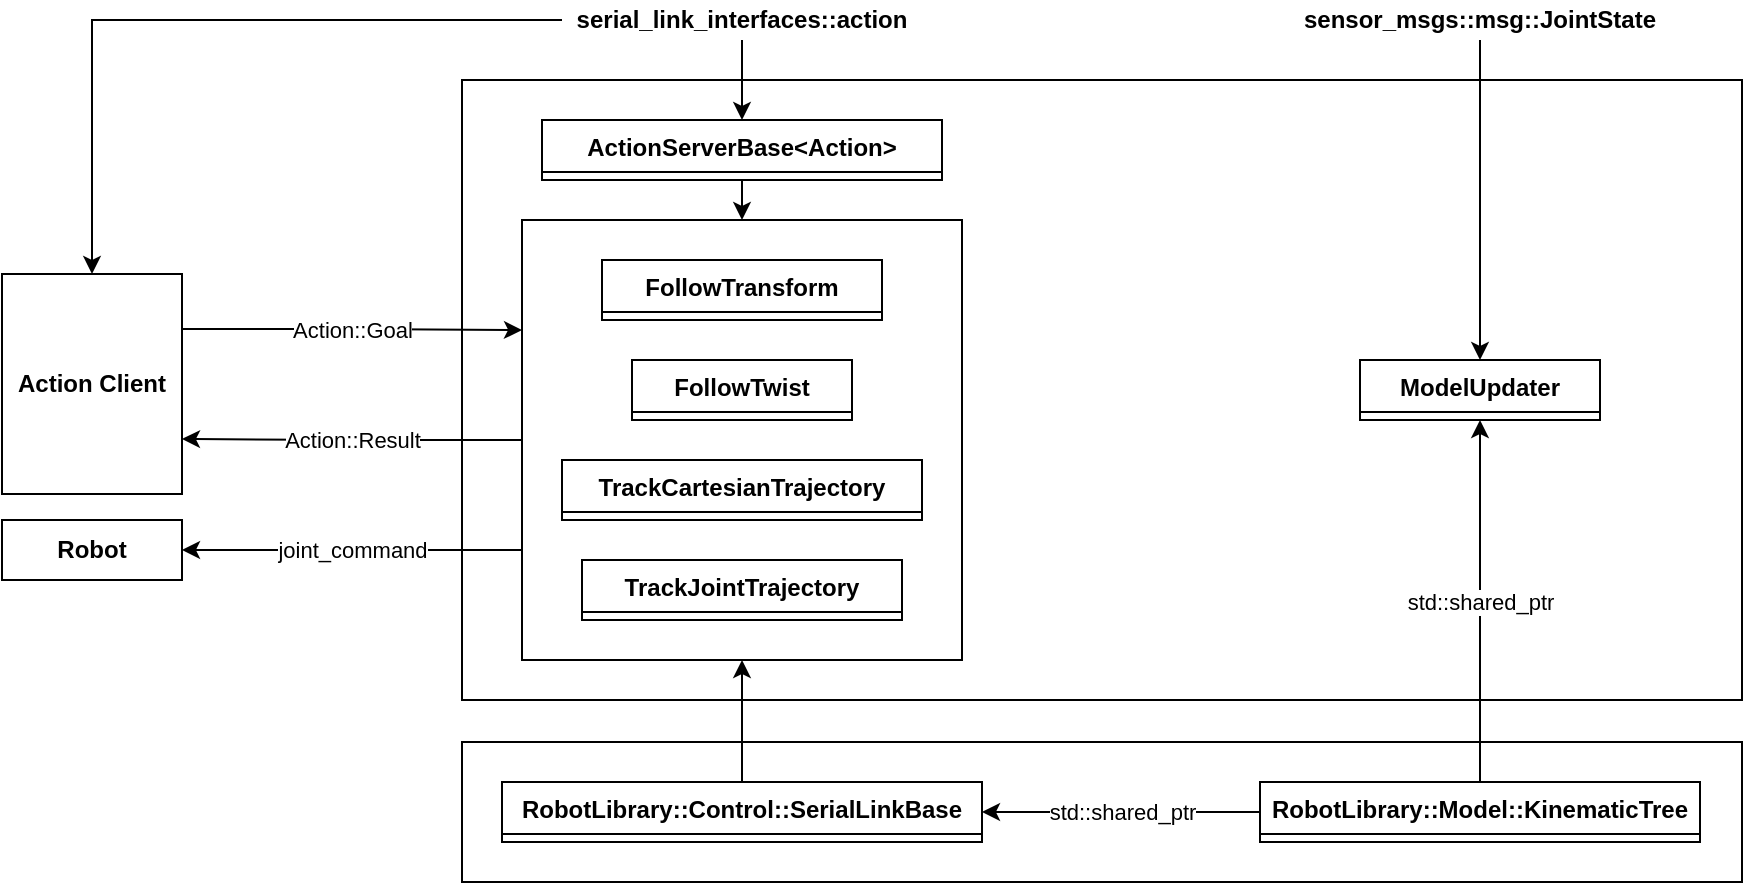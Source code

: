<mxfile version="22.1.2" type="device" pages="7">
  <diagram id="psJ4IfffYmXAM9FdbK-C" name="Diagram">
    <mxGraphModel dx="884" dy="563" grid="1" gridSize="10" guides="1" tooltips="1" connect="1" arrows="1" fold="1" page="1" pageScale="1" pageWidth="1169" pageHeight="827" math="0" shadow="0">
      <root>
        <mxCell id="0" />
        <mxCell id="1" parent="0" />
        <mxCell id="GYnDbzTPtqzqn4Fjqj9z-100" value="" style="rounded=0;whiteSpace=wrap;html=1;" parent="1" vertex="1">
          <mxGeometry x="290" y="150" width="640" height="310" as="geometry" />
        </mxCell>
        <mxCell id="GYnDbzTPtqzqn4Fjqj9z-99" value="" style="rounded=0;whiteSpace=wrap;html=1;" parent="1" vertex="1">
          <mxGeometry x="290" y="481" width="640" height="70" as="geometry" />
        </mxCell>
        <mxCell id="GYnDbzTPtqzqn4Fjqj9z-127" value="Action::Result" style="edgeStyle=orthogonalEdgeStyle;rounded=0;orthogonalLoop=1;jettySize=auto;html=1;exitX=0;exitY=0.5;exitDx=0;exitDy=0;entryX=1;entryY=0.75;entryDx=0;entryDy=0;" parent="1" source="GYnDbzTPtqzqn4Fjqj9z-93" target="GYnDbzTPtqzqn4Fjqj9z-124" edge="1">
          <mxGeometry relative="1" as="geometry" />
        </mxCell>
        <mxCell id="GYnDbzTPtqzqn4Fjqj9z-129" value="joint_command" style="edgeStyle=orthogonalEdgeStyle;rounded=0;orthogonalLoop=1;jettySize=auto;html=1;exitX=0;exitY=0.75;exitDx=0;exitDy=0;entryX=1;entryY=0.5;entryDx=0;entryDy=0;" parent="1" source="GYnDbzTPtqzqn4Fjqj9z-93" target="GYnDbzTPtqzqn4Fjqj9z-130" edge="1">
          <mxGeometry relative="1" as="geometry">
            <mxPoint x="160" y="385" as="targetPoint" />
          </mxGeometry>
        </mxCell>
        <mxCell id="GYnDbzTPtqzqn4Fjqj9z-93" value="" style="rounded=0;whiteSpace=wrap;html=1;" parent="1" vertex="1">
          <mxGeometry x="320" y="220" width="220" height="220" as="geometry" />
        </mxCell>
        <mxCell id="GYnDbzTPtqzqn4Fjqj9z-97" style="edgeStyle=orthogonalEdgeStyle;rounded=0;orthogonalLoop=1;jettySize=auto;html=1;exitX=0.5;exitY=1;exitDx=0;exitDy=0;entryX=0.5;entryY=0;entryDx=0;entryDy=0;" parent="1" source="V9fiOnO9Tg8Ea4W4rI6i-1" target="GYnDbzTPtqzqn4Fjqj9z-93" edge="1">
          <mxGeometry relative="1" as="geometry" />
        </mxCell>
        <mxCell id="V9fiOnO9Tg8Ea4W4rI6i-1" value="ActionServerBase&lt;Action&gt;" style="swimlane;fontStyle=1;childLayout=stackLayout;horizontal=1;startSize=26;horizontalStack=0;resizeParent=1;resizeParentMax=0;resizeLast=0;collapsible=1;marginBottom=0;" parent="1" vertex="1" collapsed="1">
          <mxGeometry x="330" y="170" width="200" height="30" as="geometry">
            <mxRectangle x="-120" y="80" width="1060" height="432" as="alternateBounds" />
          </mxGeometry>
        </mxCell>
        <mxCell id="V9fiOnO9Tg8Ea4W4rI6i-2" value="- _actionServer: typename rclcpp_action::Server&lt;Action&gt;::SharedPtr" style="text;strokeColor=none;fillColor=none;align=left;verticalAlign=top;spacingLeft=4;spacingRight=4;overflow=hidden;rotatable=0;points=[[0,0.5],[1,0.5]];portConstraint=eastwest;" parent="V9fiOnO9Tg8Ea4W4rI6i-1" vertex="1">
          <mxGeometry y="26" width="1060" height="26" as="geometry" />
        </mxCell>
        <mxCell id="V9fiOnO9Tg8Ea4W4rI6i-3" value="- _activeGoalHandle: std::shared_ptr&lt;rclcpp_action::ServerGoalHandle&lt;Action&gt;&gt;" style="text;strokeColor=none;fillColor=none;align=left;verticalAlign=top;spacingLeft=4;spacingRight=4;overflow=hidden;rotatable=0;points=[[0,0.5],[1,0.5]];portConstraint=eastwest;" parent="V9fiOnO9Tg8Ea4W4rI6i-1" vertex="1">
          <mxGeometry y="52" width="1060" height="26" as="geometry" />
        </mxCell>
        <mxCell id="V9fiOnO9Tg8Ea4W4rI6i-4" value="- _controller: std::shared_ptr&lt;RobotLibrary::Control::SerialLinkBase&gt;" style="text;strokeColor=none;fillColor=none;align=left;verticalAlign=top;spacingLeft=4;spacingRight=4;overflow=hidden;rotatable=0;points=[[0,0.5],[1,0.5]];portConstraint=eastwest;" parent="V9fiOnO9Tg8Ea4W4rI6i-1" vertex="1">
          <mxGeometry y="78" width="1060" height="26" as="geometry" />
        </mxCell>
        <mxCell id="V9fiOnO9Tg8Ea4W4rI6i-5" value="- _feedback: std::shared_ptr&lt;typename Action::Feedback&gt;" style="text;strokeColor=none;fillColor=none;align=left;verticalAlign=top;spacingLeft=4;spacingRight=4;overflow=hidden;rotatable=0;points=[[0,0.5],[1,0.5]];portConstraint=eastwest;" parent="V9fiOnO9Tg8Ea4W4rI6i-1" vertex="1">
          <mxGeometry y="104" width="1060" height="26" as="geometry" />
        </mxCell>
        <mxCell id="V9fiOnO9Tg8Ea4W4rI6i-6" value="- _jointCommand: JointCommandMsg" style="text;strokeColor=none;fillColor=none;align=left;verticalAlign=top;spacingLeft=4;spacingRight=4;overflow=hidden;rotatable=0;points=[[0,0.5],[1,0.5]];portConstraint=eastwest;" parent="V9fiOnO9Tg8Ea4W4rI6i-1" vertex="1">
          <mxGeometry y="130" width="1060" height="26" as="geometry" />
        </mxCell>
        <mxCell id="V9fiOnO9Tg8Ea4W4rI6i-7" value="- _jointCommandPublisher: rclcpp::Publisher&lt;JointCommandMsg&gt;::SharedPtr" style="text;strokeColor=none;fillColor=none;align=left;verticalAlign=top;spacingLeft=4;spacingRight=4;overflow=hidden;rotatable=0;points=[[0,0.5],[1,0.5]];portConstraint=eastwest;" parent="V9fiOnO9Tg8Ea4W4rI6i-1" vertex="1">
          <mxGeometry y="156" width="1060" height="26" as="geometry" />
        </mxCell>
        <mxCell id="V9fiOnO9Tg8Ea4W4rI6i-8" value="- _mutex: std::shared_ptr&lt;std::mutex&gt;" style="text;strokeColor=none;fillColor=none;align=left;verticalAlign=top;spacingLeft=4;spacingRight=4;overflow=hidden;rotatable=0;points=[[0,0.5],[1,0.5]];portConstraint=eastwest;" parent="V9fiOnO9Tg8Ea4W4rI6i-1" vertex="1">
          <mxGeometry y="182" width="1060" height="26" as="geometry" />
        </mxCell>
        <mxCell id="V9fiOnO9Tg8Ea4W4rI6i-9" value="- _node: std::shared_ptr&lt;rclcpp::Node&gt;" style="text;strokeColor=none;fillColor=none;align=left;verticalAlign=top;spacingLeft=4;spacingRight=4;overflow=hidden;rotatable=0;points=[[0,0.5],[1,0.5]];portConstraint=eastwest;" parent="V9fiOnO9Tg8Ea4W4rI6i-1" vertex="1">
          <mxGeometry y="208" width="1060" height="26" as="geometry" />
        </mxCell>
        <mxCell id="V9fiOnO9Tg8Ea4W4rI6i-10" value="- _numJoints: unsigned int" style="text;strokeColor=none;fillColor=none;align=left;verticalAlign=top;spacingLeft=4;spacingRight=4;overflow=hidden;rotatable=0;points=[[0,0.5],[1,0.5]];portConstraint=eastwest;" parent="V9fiOnO9Tg8Ea4W4rI6i-1" vertex="1">
          <mxGeometry y="234" width="1060" height="26" as="geometry" />
        </mxCell>
        <mxCell id="V9fiOnO9Tg8Ea4W4rI6i-11" value="" style="line;strokeWidth=1;fillColor=none;align=left;verticalAlign=middle;spacingTop=-1;spacingLeft=3;spacingRight=3;rotatable=0;labelPosition=right;points=[];portConstraint=eastwest;" parent="V9fiOnO9Tg8Ea4W4rI6i-1" vertex="1">
          <mxGeometry y="260" width="1060" height="8" as="geometry" />
        </mxCell>
        <mxCell id="V9fiOnO9Tg8Ea4W4rI6i-12" value="+ ActionServerBase(node: std::shared_ptr&lt;rclcpp::Node&gt;, controller: std::shared_ptr&lt;SerialLinkBase&gt;, mutex: std::shared_ptr&lt;std::mutex&gt;, actionName: std::string, controlTopicName: std::string)" style="text;strokeColor=none;fillColor=none;align=left;verticalAlign=top;spacingLeft=4;spacingRight=4;overflow=hidden;rotatable=0;points=[[0,0.5],[1,0.5]];portConstraint=eastwest;" parent="V9fiOnO9Tg8Ea4W4rI6i-1" vertex="1">
          <mxGeometry y="268" width="1060" height="26" as="geometry" />
        </mxCell>
        <mxCell id="V9fiOnO9Tg8Ea4W4rI6i-13" value="" style="line;strokeWidth=1;fillColor=none;align=left;verticalAlign=middle;spacingTop=-1;spacingLeft=3;spacingRight=3;rotatable=0;labelPosition=right;points=[];portConstraint=eastwest;" parent="V9fiOnO9Tg8Ea4W4rI6i-1" vertex="1">
          <mxGeometry y="294" width="1060" height="8" as="geometry" />
        </mxCell>
        <mxCell id="V9fiOnO9Tg8Ea4W4rI6i-14" value="# execute(goalHandle: std::shared_ptr&lt;GoalHandle&gt;): void = 0" style="text;strokeColor=none;fillColor=none;align=left;verticalAlign=top;spacingLeft=4;spacingRight=4;overflow=hidden;rotatable=0;points=[[0,0.5],[1,0.5]];portConstraint=eastwest;" parent="V9fiOnO9Tg8Ea4W4rI6i-1" vertex="1">
          <mxGeometry y="302" width="1060" height="26" as="geometry" />
        </mxCell>
        <mxCell id="V9fiOnO9Tg8Ea4W4rI6i-15" value="# handle_accepted(goalHandle: std::shared_ptr&lt;GoalHandle&gt;): void" style="text;strokeColor=none;fillColor=none;align=left;verticalAlign=top;spacingLeft=4;spacingRight=4;overflow=hidden;rotatable=0;points=[[0,0.5],[1,0.5]];portConstraint=eastwest;" parent="V9fiOnO9Tg8Ea4W4rI6i-1" vertex="1">
          <mxGeometry y="328" width="1060" height="26" as="geometry" />
        </mxCell>
        <mxCell id="V9fiOnO9Tg8Ea4W4rI6i-16" value="# handle_cancel(goalHandle: std::shared_ptr&lt;GoalHandle&gt;): rclcpp_action::CancelResponse" style="text;strokeColor=none;fillColor=none;align=left;verticalAlign=top;spacingLeft=4;spacingRight=4;overflow=hidden;rotatable=0;points=[[0,0.5],[1,0.5]];portConstraint=eastwest;" parent="V9fiOnO9Tg8Ea4W4rI6i-1" vertex="1">
          <mxGeometry y="354" width="1060" height="26" as="geometry" />
        </mxCell>
        <mxCell id="V9fiOnO9Tg8Ea4W4rI6i-17" value="# handle_goal(uuid: rclcpp_action::GoalUUID, request: std::shared_ptr&lt;const typename Action::Goal&gt;): rclcpp_action::GoalResponse = 0" style="text;strokeColor=none;fillColor=none;align=left;verticalAlign=top;spacingLeft=4;spacingRight=4;overflow=hidden;rotatable=0;points=[[0,0.5],[1,0.5]];portConstraint=eastwest;" parent="V9fiOnO9Tg8Ea4W4rI6i-1" vertex="1">
          <mxGeometry y="380" width="1060" height="26" as="geometry" />
        </mxCell>
        <mxCell id="V9fiOnO9Tg8Ea4W4rI6i-18" value="# publish_joint_command(command: Eigen::VectorXd): void" style="text;strokeColor=none;fillColor=none;align=left;verticalAlign=top;spacingLeft=4;spacingRight=4;overflow=hidden;rotatable=0;points=[[0,0.5],[1,0.5]];portConstraint=eastwest;" parent="V9fiOnO9Tg8Ea4W4rI6i-1" vertex="1">
          <mxGeometry y="406" width="1060" height="26" as="geometry" />
        </mxCell>
        <mxCell id="3gFA17cKuJ1wfUNevVXd-1" value="FollowTransform" style="swimlane;fontStyle=1;childLayout=stackLayout;horizontal=1;startSize=26;horizontalStack=0;resizeParent=1;resizeParentMax=0;resizeLast=0;collapsible=1;marginBottom=0;" parent="1" vertex="1" collapsed="1">
          <mxGeometry x="360" y="240" width="140" height="30" as="geometry">
            <mxRectangle x="-110" y="150" width="1050" height="276" as="alternateBounds" />
          </mxGeometry>
        </mxCell>
        <mxCell id="3gFA17cKuJ1wfUNevVXd-2" value="inherits ActionServerBase&lt;serial_link_interfaces::action::FollowTransform&gt;" style="text;strokeColor=none;fillColor=none;align=left;verticalAlign=top;spacingLeft=4;spacingRight=4;overflow=hidden;rotatable=0;points=[[0,0.5],[1,0.5]];portConstraint=eastwest;" parent="3gFA17cKuJ1wfUNevVXd-1" vertex="1">
          <mxGeometry y="26" width="1050" height="26" as="geometry" />
        </mxCell>
        <mxCell id="3gFA17cKuJ1wfUNevVXd-3" value="- _orientationError: serial_link_interfaces::msg::Statistics" style="text;strokeColor=none;fillColor=none;align=left;verticalAlign=top;spacingLeft=4;spacingRight=4;overflow=hidden;rotatable=0;points=[[0,0.5],[1,0.5]];portConstraint=eastwest;" parent="3gFA17cKuJ1wfUNevVXd-1" vertex="1">
          <mxGeometry y="52" width="1050" height="26" as="geometry" />
        </mxCell>
        <mxCell id="3gFA17cKuJ1wfUNevVXd-4" value="- _positionError: serial_link_interfaces::msg::Statistics" style="text;strokeColor=none;fillColor=none;align=left;verticalAlign=top;spacingLeft=4;spacingRight=4;overflow=hidden;rotatable=0;points=[[0,0.5],[1,0.5]];portConstraint=eastwest;" parent="3gFA17cKuJ1wfUNevVXd-1" vertex="1">
          <mxGeometry y="78" width="1050" height="26" as="geometry" />
        </mxCell>
        <mxCell id="3gFA17cKuJ1wfUNevVXd-5" value="- _transformBuffer: tf2_ros::Buffer" style="text;strokeColor=none;fillColor=none;align=left;verticalAlign=top;spacingLeft=4;spacingRight=4;overflow=hidden;rotatable=0;points=[[0,0.5],[1,0.5]];portConstraint=eastwest;" parent="3gFA17cKuJ1wfUNevVXd-1" vertex="1">
          <mxGeometry y="104" width="1050" height="26" as="geometry" />
        </mxCell>
        <mxCell id="3gFA17cKuJ1wfUNevVXd-6" value="- _transformListener: tf2_ros::TransformListener" style="text;strokeColor=none;fillColor=none;align=left;verticalAlign=top;spacingLeft=4;spacingRight=4;overflow=hidden;rotatable=0;points=[[0,0.5],[1,0.5]];portConstraint=eastwest;" parent="3gFA17cKuJ1wfUNevVXd-1" vertex="1">
          <mxGeometry y="130" width="1050" height="26" as="geometry" />
        </mxCell>
        <mxCell id="3gFA17cKuJ1wfUNevVXd-7" value="" style="line;strokeWidth=1;fillColor=none;align=left;verticalAlign=middle;spacingTop=-1;spacingLeft=3;spacingRight=3;rotatable=0;labelPosition=right;points=[];portConstraint=eastwest;" parent="3gFA17cKuJ1wfUNevVXd-1" vertex="1">
          <mxGeometry y="156" width="1050" height="8" as="geometry" />
        </mxCell>
        <mxCell id="3gFA17cKuJ1wfUNevVXd-8" value="+ FollowTransform(node: std::shared_ptr&lt;rclcpp::Node&gt;, controller: std::shared_ptr&lt;SerialLinkBase&gt;, mutex: std::shared_ptr&lt;std::mutex&gt;, actionName: std::string, controlTopicName: std::string)" style="text;strokeColor=none;fillColor=none;align=left;verticalAlign=top;spacingLeft=4;spacingRight=4;overflow=hidden;rotatable=0;points=[[0,0.5],[1,0.5]];portConstraint=eastwest;" parent="3gFA17cKuJ1wfUNevVXd-1" vertex="1">
          <mxGeometry y="164" width="1050" height="26" as="geometry" />
        </mxCell>
        <mxCell id="3gFA17cKuJ1wfUNevVXd-9" value="" style="line;strokeWidth=1;fillColor=none;align=left;verticalAlign=middle;spacingTop=-1;spacingLeft=3;spacingRight=3;rotatable=0;labelPosition=right;points=[];portConstraint=eastwest;" parent="3gFA17cKuJ1wfUNevVXd-1" vertex="1">
          <mxGeometry y="190" width="1050" height="8" as="geometry" />
        </mxCell>
        <mxCell id="3gFA17cKuJ1wfUNevVXd-10" value="# cleanup_and_send_result(status: int, message: std::string, goalHandle: std::shared_ptr&lt;GoalHandle&gt;): void" style="text;strokeColor=none;fillColor=none;align=left;verticalAlign=top;spacingLeft=4;spacingRight=4;overflow=hidden;rotatable=0;points=[[0,0.5],[1,0.5]];portConstraint=eastwest;" parent="3gFA17cKuJ1wfUNevVXd-1" vertex="1">
          <mxGeometry y="198" width="1050" height="26" as="geometry" />
        </mxCell>
        <mxCell id="3gFA17cKuJ1wfUNevVXd-11" value="# execute(goalHandle: std::shared_ptr&lt;GoalHandle&gt;): void" style="text;strokeColor=none;fillColor=none;align=left;verticalAlign=top;spacingLeft=4;spacingRight=4;overflow=hidden;rotatable=0;points=[[0,0.5],[1,0.5]];portConstraint=eastwest;" parent="3gFA17cKuJ1wfUNevVXd-1" vertex="1">
          <mxGeometry y="224" width="1050" height="26" as="geometry" />
        </mxCell>
        <mxCell id="3gFA17cKuJ1wfUNevVXd-12" value="# handle_goal(uuid: rclcpp_action::GoalUUID, goal: std::shared_ptr&lt;const Action::Goal&gt;): rclcpp_action::GoalResponse" style="text;strokeColor=none;fillColor=none;align=left;verticalAlign=top;spacingLeft=4;spacingRight=4;overflow=hidden;rotatable=0;points=[[0,0.5],[1,0.5]];portConstraint=eastwest;" parent="3gFA17cKuJ1wfUNevVXd-1" vertex="1">
          <mxGeometry y="250" width="1050" height="26" as="geometry" />
        </mxCell>
        <mxCell id="qG5kkFEgHvVvyMKCc_QO-1" value="FollowTwist" style="swimlane;fontStyle=1;childLayout=stackLayout;horizontal=1;startSize=26;horizontalStack=0;resizeParent=1;resizeParentMax=0;resizeLast=0;collapsible=1;marginBottom=0;" parent="1" vertex="1" collapsed="1">
          <mxGeometry x="375" y="290" width="110" height="30" as="geometry">
            <mxRectangle x="-100" y="90" width="1030" height="406" as="alternateBounds" />
          </mxGeometry>
        </mxCell>
        <mxCell id="qG5kkFEgHvVvyMKCc_QO-2" value="inherits ActionServerBase&lt;serial_link_interfaces::action::FollowTwist&gt;" style="text;strokeColor=none;fillColor=none;align=left;verticalAlign=top;spacingLeft=4;spacingRight=4;overflow=hidden;rotatable=0;points=[[0,0.5],[1,0.5]];portConstraint=eastwest;" parent="qG5kkFEgHvVvyMKCc_QO-1" vertex="1">
          <mxGeometry y="26" width="1030" height="26" as="geometry" />
        </mxCell>
        <mxCell id="qG5kkFEgHvVvyMKCc_QO-3" value="- _angularError: serial_link_interfaces::msg::Statistics" style="text;strokeColor=none;fillColor=none;align=left;verticalAlign=top;spacingLeft=4;spacingRight=4;overflow=hidden;rotatable=0;points=[[0,0.5],[1,0.5]];portConstraint=eastwest;" parent="qG5kkFEgHvVvyMKCc_QO-1" vertex="1">
          <mxGeometry y="52" width="1030" height="26" as="geometry" />
        </mxCell>
        <mxCell id="qG5kkFEgHvVvyMKCc_QO-4" value="- _angularVelocity: geometry_msgs::msg::Vector3Stamped" style="text;strokeColor=none;fillColor=none;align=left;verticalAlign=top;spacingLeft=4;spacingRight=4;overflow=hidden;rotatable=0;points=[[0,0.5],[1,0.5]];portConstraint=eastwest;" parent="qG5kkFEgHvVvyMKCc_QO-1" vertex="1">
          <mxGeometry y="78" width="1030" height="26" as="geometry" />
        </mxCell>
        <mxCell id="qG5kkFEgHvVvyMKCc_QO-5" value="- _linearError: serial_link_interfaces::msg::Statistics" style="text;strokeColor=none;fillColor=none;align=left;verticalAlign=top;spacingLeft=4;spacingRight=4;overflow=hidden;rotatable=0;points=[[0,0.5],[1,0.5]];portConstraint=eastwest;" parent="qG5kkFEgHvVvyMKCc_QO-1" vertex="1">
          <mxGeometry y="104" width="1030" height="26" as="geometry" />
        </mxCell>
        <mxCell id="qG5kkFEgHvVvyMKCc_QO-6" value="- _linearVelocity: geometry_msgs::msg::Vector3Stamped" style="text;strokeColor=none;fillColor=none;align=left;verticalAlign=top;spacingLeft=4;spacingRight=4;overflow=hidden;rotatable=0;points=[[0,0.5],[1,0.5]];portConstraint=eastwest;" parent="qG5kkFEgHvVvyMKCc_QO-1" vertex="1">
          <mxGeometry y="130" width="1030" height="26" as="geometry" />
        </mxCell>
        <mxCell id="qG5kkFEgHvVvyMKCc_QO-7" value="- _lastTwistHeader: std_msgs::msg::Header" style="text;strokeColor=none;fillColor=none;align=left;verticalAlign=top;spacingLeft=4;spacingRight=4;overflow=hidden;rotatable=0;points=[[0,0.5],[1,0.5]];portConstraint=eastwest;" parent="qG5kkFEgHvVvyMKCc_QO-1" vertex="1">
          <mxGeometry y="156" width="1030" height="26" as="geometry" />
        </mxCell>
        <mxCell id="qG5kkFEgHvVvyMKCc_QO-8" value="- _twistSubscriber: rclcpp::Subscription&lt;geometry_msgs::msg::TwistStamped&gt;::SharedPtr" style="text;strokeColor=none;fillColor=none;align=left;verticalAlign=top;spacingLeft=4;spacingRight=4;overflow=hidden;rotatable=0;points=[[0,0.5],[1,0.5]];portConstraint=eastwest;" parent="qG5kkFEgHvVvyMKCc_QO-1" vertex="1">
          <mxGeometry y="182" width="1030" height="26" as="geometry" />
        </mxCell>
        <mxCell id="qG5kkFEgHvVvyMKCc_QO-9" value="- _transformBuffer: tf2_ros::Buffer" style="text;strokeColor=none;fillColor=none;align=left;verticalAlign=top;spacingLeft=4;spacingRight=4;overflow=hidden;rotatable=0;points=[[0,0.5],[1,0.5]];portConstraint=eastwest;" parent="qG5kkFEgHvVvyMKCc_QO-1" vertex="1">
          <mxGeometry y="208" width="1030" height="26" as="geometry" />
        </mxCell>
        <mxCell id="qG5kkFEgHvVvyMKCc_QO-10" value="- _transformListener: tf2_ros::TransformListener" style="text;strokeColor=none;fillColor=none;align=left;verticalAlign=top;spacingLeft=4;spacingRight=4;overflow=hidden;rotatable=0;points=[[0,0.5],[1,0.5]];portConstraint=eastwest;" parent="qG5kkFEgHvVvyMKCc_QO-1" vertex="1">
          <mxGeometry y="234" width="1030" height="26" as="geometry" />
        </mxCell>
        <mxCell id="qG5kkFEgHvVvyMKCc_QO-11" value="" style="line;strokeWidth=1;fillColor=none;align=left;verticalAlign=middle;spacingTop=-1;spacingLeft=3;spacingRight=3;rotatable=0;labelPosition=right;points=[];portConstraint=eastwest;" parent="qG5kkFEgHvVvyMKCc_QO-1" vertex="1">
          <mxGeometry y="260" width="1030" height="8" as="geometry" />
        </mxCell>
        <mxCell id="qG5kkFEgHvVvyMKCc_QO-12" value="+ FollowTwist(node: std::shared_ptr&lt;rclcpp::Node&gt;, controller: std::shared_ptr&lt;SerialLinkBase&gt;, mutex: std::shared_ptr&lt;std::mutex&gt;, actionName: std::string, controlTopicName: std::string)" style="text;strokeColor=none;fillColor=none;align=left;verticalAlign=top;spacingLeft=4;spacingRight=4;overflow=hidden;rotatable=0;points=[[0,0.5],[1,0.5]];portConstraint=eastwest;" parent="qG5kkFEgHvVvyMKCc_QO-1" vertex="1">
          <mxGeometry y="268" width="1030" height="26" as="geometry" />
        </mxCell>
        <mxCell id="qG5kkFEgHvVvyMKCc_QO-13" value="" style="line;strokeWidth=1;fillColor=none;align=left;verticalAlign=middle;spacingTop=-1;spacingLeft=3;spacingRight=3;rotatable=0;labelPosition=right;points=[];portConstraint=eastwest;" parent="qG5kkFEgHvVvyMKCc_QO-1" vertex="1">
          <mxGeometry y="294" width="1030" height="8" as="geometry" />
        </mxCell>
        <mxCell id="qG5kkFEgHvVvyMKCc_QO-14" value="# cleanup_and_send_result(status: int, message: std::string, goalHandle: std::shared_ptr&lt;GoalHandle&gt;): void" style="text;strokeColor=none;fillColor=none;align=left;verticalAlign=top;spacingLeft=4;spacingRight=4;overflow=hidden;rotatable=0;points=[[0,0.5],[1,0.5]];portConstraint=eastwest;" parent="qG5kkFEgHvVvyMKCc_QO-1" vertex="1">
          <mxGeometry y="302" width="1030" height="26" as="geometry" />
        </mxCell>
        <mxCell id="qG5kkFEgHvVvyMKCc_QO-15" value="# execute(goalHandle: std::shared_ptr&lt;GoalHandle&gt;): void" style="text;strokeColor=none;fillColor=none;align=left;verticalAlign=top;spacingLeft=4;spacingRight=4;overflow=hidden;rotatable=0;points=[[0,0.5],[1,0.5]];portConstraint=eastwest;" parent="qG5kkFEgHvVvyMKCc_QO-1" vertex="1">
          <mxGeometry y="328" width="1030" height="26" as="geometry" />
        </mxCell>
        <mxCell id="qG5kkFEgHvVvyMKCc_QO-16" value="# handle_goal(uuid: rclcpp_action::GoalUUID, goal: std::shared_ptr&lt;const Action::Goal&gt;): rclcpp_action::GoalResponse" style="text;strokeColor=none;fillColor=none;align=left;verticalAlign=top;spacingLeft=4;spacingRight=4;overflow=hidden;rotatable=0;points=[[0,0.5],[1,0.5]];portConstraint=eastwest;" parent="qG5kkFEgHvVvyMKCc_QO-1" vertex="1">
          <mxGeometry y="354" width="1030" height="26" as="geometry" />
        </mxCell>
        <mxCell id="qG5kkFEgHvVvyMKCc_QO-17" value="# twist_callback(input: geometry_msgs::msg::TwistStamped::SharedPtr): void" style="text;strokeColor=none;fillColor=none;align=left;verticalAlign=top;spacingLeft=4;spacingRight=4;overflow=hidden;rotatable=0;points=[[0,0.5],[1,0.5]];portConstraint=eastwest;" parent="qG5kkFEgHvVvyMKCc_QO-1" vertex="1">
          <mxGeometry y="380" width="1030" height="26" as="geometry" />
        </mxCell>
        <mxCell id="4efaXNJjweSLlh4p_TGJ-1" value="ModelUpdater" style="swimlane;fontStyle=1;childLayout=stackLayout;horizontal=1;startSize=26;horizontalStack=0;resizeParent=1;resizeParentMax=0;resizeLast=0;collapsible=1;marginBottom=0;" parent="1" vertex="1" collapsed="1">
          <mxGeometry x="739" y="290" width="120" height="30" as="geometry">
            <mxRectangle x="60" y="150" width="710" height="276" as="alternateBounds" />
          </mxGeometry>
        </mxCell>
        <mxCell id="4efaXNJjweSLlh4p_TGJ-2" value="inherits rclcpp::Node" style="text;strokeColor=none;fillColor=none;align=left;verticalAlign=top;spacingLeft=4;spacingRight=4;overflow=hidden;rotatable=0;points=[[0,0.5],[1,0.5]];portConstraint=eastwest;" parent="4efaXNJjweSLlh4p_TGJ-1" vertex="1">
          <mxGeometry y="26" width="710" height="26" as="geometry" />
        </mxCell>
        <mxCell id="4efaXNJjweSLlh4p_TGJ-3" value="- _endpointFrame: RobotLibrary::Model::ReferenceFrame*" style="text;strokeColor=none;fillColor=none;align=left;verticalAlign=top;spacingLeft=4;spacingRight=4;overflow=hidden;rotatable=0;points=[[0,0.5],[1,0.5]];portConstraint=eastwest;" parent="4efaXNJjweSLlh4p_TGJ-1" vertex="1">
          <mxGeometry y="52" width="710" height="26" as="geometry" />
        </mxCell>
        <mxCell id="4efaXNJjweSLlh4p_TGJ-4" value="- _endpointName: std::string" style="text;strokeColor=none;fillColor=none;align=left;verticalAlign=top;spacingLeft=4;spacingRight=4;overflow=hidden;rotatable=0;points=[[0,0.5],[1,0.5]];portConstraint=eastwest;" parent="4efaXNJjweSLlh4p_TGJ-1" vertex="1">
          <mxGeometry y="78" width="710" height="26" as="geometry" />
        </mxCell>
        <mxCell id="4efaXNJjweSLlh4p_TGJ-5" value="- _model: std::shared_ptr&lt;RobotLibrary::Model::KinematicTree&gt;" style="text;strokeColor=none;fillColor=none;align=left;verticalAlign=top;spacingLeft=4;spacingRight=4;overflow=hidden;rotatable=0;points=[[0,0.5],[1,0.5]];portConstraint=eastwest;" parent="4efaXNJjweSLlh4p_TGJ-1" vertex="1">
          <mxGeometry y="104" width="710" height="26" as="geometry" />
        </mxCell>
        <mxCell id="4efaXNJjweSLlh4p_TGJ-6" value="- _subscription: rclcpp::Subscription&lt;sensor_msgs::msg::JointState&gt;::SharedPtr" style="text;strokeColor=none;fillColor=none;align=left;verticalAlign=top;spacingLeft=4;spacingRight=4;overflow=hidden;rotatable=0;points=[[0,0.5],[1,0.5]];portConstraint=eastwest;" parent="4efaXNJjweSLlh4p_TGJ-1" vertex="1">
          <mxGeometry y="130" width="710" height="26" as="geometry" />
        </mxCell>
        <mxCell id="4efaXNJjweSLlh4p_TGJ-7" value="- _transform: geometry_msgs::msg::TransformStamped" style="text;strokeColor=none;fillColor=none;align=left;verticalAlign=top;spacingLeft=4;spacingRight=4;overflow=hidden;rotatable=0;points=[[0,0.5],[1,0.5]];portConstraint=eastwest;" parent="4efaXNJjweSLlh4p_TGJ-1" vertex="1">
          <mxGeometry y="156" width="710" height="26" as="geometry" />
        </mxCell>
        <mxCell id="4efaXNJjweSLlh4p_TGJ-8" value="- _transformBroadcaster: std::shared_ptr&lt;tf2_ros::TransformBroadcaster&gt;" style="text;strokeColor=none;fillColor=none;align=left;verticalAlign=top;spacingLeft=4;spacingRight=4;overflow=hidden;rotatable=0;points=[[0,0.5],[1,0.5]];portConstraint=eastwest;" parent="4efaXNJjweSLlh4p_TGJ-1" vertex="1">
          <mxGeometry y="182" width="710" height="26" as="geometry" />
        </mxCell>
        <mxCell id="4efaXNJjweSLlh4p_TGJ-9" value="" style="line;strokeWidth=1;fillColor=none;align=left;verticalAlign=middle;spacingTop=-1;spacingLeft=3;spacingRight=3;rotatable=0;labelPosition=right;points=[];portConstraint=eastwest;" parent="4efaXNJjweSLlh4p_TGJ-1" vertex="1">
          <mxGeometry y="208" width="710" height="8" as="geometry" />
        </mxCell>
        <mxCell id="4efaXNJjweSLlh4p_TGJ-10" value="+ ModelUpdater(model: std::shared_ptr&lt;RobotLibrary::Model::KinematicTree&gt;, topicName: std::string, endpointName: std::string)" style="text;strokeColor=none;fillColor=none;align=left;verticalAlign=top;spacingLeft=4;spacingRight=4;overflow=hidden;rotatable=0;points=[[0,0.5],[1,0.5]];portConstraint=eastwest;" parent="4efaXNJjweSLlh4p_TGJ-1" vertex="1">
          <mxGeometry y="216" width="710" height="26" as="geometry" />
        </mxCell>
        <mxCell id="4efaXNJjweSLlh4p_TGJ-11" value="" style="line;strokeWidth=1;fillColor=none;align=left;verticalAlign=middle;spacingTop=-1;spacingLeft=3;spacingRight=3;rotatable=0;labelPosition=right;points=[];portConstraint=eastwest;" parent="4efaXNJjweSLlh4p_TGJ-1" vertex="1">
          <mxGeometry y="242" width="710" height="8" as="geometry" />
        </mxCell>
        <mxCell id="4efaXNJjweSLlh4p_TGJ-12" value="# update(state: sensor_msgs::msg::JointState): void" style="text;strokeColor=none;fillColor=none;align=left;verticalAlign=top;spacingLeft=4;spacingRight=4;overflow=hidden;rotatable=0;points=[[0,0.5],[1,0.5]];portConstraint=eastwest;" parent="4efaXNJjweSLlh4p_TGJ-1" vertex="1">
          <mxGeometry y="250" width="710" height="26" as="geometry" />
        </mxCell>
        <mxCell id="287hH0tCjmDP1T3bBb49-1" value="TrackCartesianTrajectory" style="swimlane;fontStyle=1;childLayout=stackLayout;horizontal=1;startSize=26;horizontalStack=0;resizeParent=1;resizeParentMax=0;resizeLast=0;collapsible=1;marginBottom=0;" parent="1" vertex="1" collapsed="1">
          <mxGeometry x="340" y="340" width="180" height="30" as="geometry">
            <mxRectangle x="70" y="110" width="680" height="354" as="alternateBounds" />
          </mxGeometry>
        </mxCell>
        <mxCell id="287hH0tCjmDP1T3bBb49-2" value="inherits ActionServerBase&lt;serial_link_interfaces::action::TrackCartesianTrajectory&gt;" style="text;strokeColor=none;fillColor=none;align=left;verticalAlign=top;spacingLeft=4;spacingRight=4;overflow=hidden;rotatable=0;points=[[0,0.5],[1,0.5]];portConstraint=eastwest;" parent="287hH0tCjmDP1T3bBb49-1" vertex="1">
          <mxGeometry y="26" width="680" height="26" as="geometry" />
        </mxCell>
        <mxCell id="287hH0tCjmDP1T3bBb49-3" value="- _positionError: serial_link_interfaces::msg::Statistics" style="text;strokeColor=none;fillColor=none;align=left;verticalAlign=top;spacingLeft=4;spacingRight=4;overflow=hidden;rotatable=0;points=[[0,0.5],[1,0.5]];portConstraint=eastwest;" parent="287hH0tCjmDP1T3bBb49-1" vertex="1">
          <mxGeometry y="52" width="680" height="26" as="geometry" />
        </mxCell>
        <mxCell id="287hH0tCjmDP1T3bBb49-4" value="- _orientationError: serial_link_interfaces::msg::Statistics" style="text;strokeColor=none;fillColor=none;align=left;verticalAlign=top;spacingLeft=4;spacingRight=4;overflow=hidden;rotatable=0;points=[[0,0.5],[1,0.5]];portConstraint=eastwest;" parent="287hH0tCjmDP1T3bBb49-1" vertex="1">
          <mxGeometry y="78" width="680" height="26" as="geometry" />
        </mxCell>
        <mxCell id="287hH0tCjmDP1T3bBb49-5" value="- _trajectory: RobotLibrary::Trajectory::CartesianSpline" style="text;strokeColor=none;fillColor=none;align=left;verticalAlign=top;spacingLeft=4;spacingRight=4;overflow=hidden;rotatable=0;points=[[0,0.5],[1,0.5]];portConstraint=eastwest;" parent="287hH0tCjmDP1T3bBb49-1" vertex="1">
          <mxGeometry y="104" width="680" height="26" as="geometry" />
        </mxCell>
        <mxCell id="287hH0tCjmDP1T3bBb49-6" value="" style="line;strokeWidth=1;fillColor=none;align=left;verticalAlign=middle;spacingTop=-1;spacingLeft=3;spacingRight=3;rotatable=0;labelPosition=right;points=[];portConstraint=eastwest;" parent="287hH0tCjmDP1T3bBb49-1" vertex="1">
          <mxGeometry y="130" width="680" height="8" as="geometry" />
        </mxCell>
        <mxCell id="287hH0tCjmDP1T3bBb49-7" value="+ TrackCartesianTrajectory(node: std::shared_ptr&lt;rclcpp::Node&gt;, " style="text;strokeColor=none;fillColor=none;align=left;verticalAlign=top;spacingLeft=4;spacingRight=4;overflow=hidden;rotatable=0;points=[[0,0.5],[1,0.5]];portConstraint=eastwest;" parent="287hH0tCjmDP1T3bBb49-1" vertex="1">
          <mxGeometry y="138" width="680" height="26" as="geometry" />
        </mxCell>
        <mxCell id="287hH0tCjmDP1T3bBb49-8" value="                           controller: std::shared_ptr&lt;RobotLibrary::Control::SerialLinkBase&gt;, " style="text;strokeColor=none;fillColor=none;align=left;verticalAlign=top;spacingLeft=4;spacingRight=4;overflow=hidden;rotatable=0;points=[[0,0.5],[1,0.5]];portConstraint=eastwest;" parent="287hH0tCjmDP1T3bBb49-1" vertex="1">
          <mxGeometry y="164" width="680" height="26" as="geometry" />
        </mxCell>
        <mxCell id="287hH0tCjmDP1T3bBb49-9" value="                           mutex: std::shared_ptr&lt;std::mutex&gt;, " style="text;strokeColor=none;fillColor=none;align=left;verticalAlign=top;spacingLeft=4;spacingRight=4;overflow=hidden;rotatable=0;points=[[0,0.5],[1,0.5]];portConstraint=eastwest;" parent="287hH0tCjmDP1T3bBb49-1" vertex="1">
          <mxGeometry y="190" width="680" height="26" as="geometry" />
        </mxCell>
        <mxCell id="287hH0tCjmDP1T3bBb49-10" value="                           actionName: std::string, " style="text;strokeColor=none;fillColor=none;align=left;verticalAlign=top;spacingLeft=4;spacingRight=4;overflow=hidden;rotatable=0;points=[[0,0.5],[1,0.5]];portConstraint=eastwest;" parent="287hH0tCjmDP1T3bBb49-1" vertex="1">
          <mxGeometry y="216" width="680" height="26" as="geometry" />
        </mxCell>
        <mxCell id="287hH0tCjmDP1T3bBb49-11" value="                           controlTopicName: std::string)" style="text;strokeColor=none;fillColor=none;align=left;verticalAlign=top;spacingLeft=4;spacingRight=4;overflow=hidden;rotatable=0;points=[[0,0.5],[1,0.5]];portConstraint=eastwest;" parent="287hH0tCjmDP1T3bBb49-1" vertex="1">
          <mxGeometry y="242" width="680" height="26" as="geometry" />
        </mxCell>
        <mxCell id="287hH0tCjmDP1T3bBb49-12" value="" style="line;strokeWidth=1;fillColor=none;align=left;verticalAlign=middle;spacingTop=-1;spacingLeft=3;spacingRight=3;rotatable=0;labelPosition=right;points=[];portConstraint=eastwest;" parent="287hH0tCjmDP1T3bBb49-1" vertex="1">
          <mxGeometry y="268" width="680" height="8" as="geometry" />
        </mxCell>
        <mxCell id="287hH0tCjmDP1T3bBb49-13" value="# handle_goal(uuid: rclcpp_action::GoalUUID, request: std::shared_ptr&lt;const Action::Goal&gt;): rclcpp_action::GoalResponse" style="text;strokeColor=none;fillColor=none;align=left;verticalAlign=top;spacingLeft=4;spacingRight=4;overflow=hidden;rotatable=0;points=[[0,0.5],[1,0.5]];portConstraint=eastwest;" parent="287hH0tCjmDP1T3bBb49-1" vertex="1">
          <mxGeometry y="276" width="680" height="26" as="geometry" />
        </mxCell>
        <mxCell id="287hH0tCjmDP1T3bBb49-14" value="# execute(actionManager: std::shared_ptr&lt;ActionManager&gt;): void" style="text;strokeColor=none;fillColor=none;align=left;verticalAlign=top;spacingLeft=4;spacingRight=4;overflow=hidden;rotatable=0;points=[[0,0.5],[1,0.5]];portConstraint=eastwest;" parent="287hH0tCjmDP1T3bBb49-1" vertex="1">
          <mxGeometry y="302" width="680" height="26" as="geometry" />
        </mxCell>
        <mxCell id="287hH0tCjmDP1T3bBb49-15" value="# cleanup_and_send_result(status: int, message: std::string, actionManager: std::shared_ptr&lt;ActionManager&gt;): void" style="text;strokeColor=none;fillColor=none;align=left;verticalAlign=top;spacingLeft=4;spacingRight=4;overflow=hidden;rotatable=0;points=[[0,0.5],[1,0.5]];portConstraint=eastwest;" parent="287hH0tCjmDP1T3bBb49-1" vertex="1">
          <mxGeometry y="328" width="680" height="26" as="geometry" />
        </mxCell>
        <mxCell id="GYnDbzTPtqzqn4Fjqj9z-1" value="TrackJointTrajectory" style="swimlane;fontStyle=1;childLayout=stackLayout;horizontal=1;startSize=26;horizontalStack=0;resizeParent=1;resizeParentMax=0;resizeLast=0;collapsible=1;marginBottom=0;" parent="1" vertex="1" collapsed="1">
          <mxGeometry x="350" y="390" width="160" height="30" as="geometry">
            <mxRectangle x="80" y="130" width="660" height="328" as="alternateBounds" />
          </mxGeometry>
        </mxCell>
        <mxCell id="GYnDbzTPtqzqn4Fjqj9z-2" value="inherits ActionServerBase&lt;serial_link_interfaces::action::TrackJointTrajectory&gt;" style="text;strokeColor=none;fillColor=none;align=left;verticalAlign=top;spacingLeft=4;spacingRight=4;overflow=hidden;rotatable=0;points=[[0,0.5],[1,0.5]];portConstraint=eastwest;" parent="GYnDbzTPtqzqn4Fjqj9z-1" vertex="1">
          <mxGeometry y="26" width="660" height="26" as="geometry" />
        </mxCell>
        <mxCell id="GYnDbzTPtqzqn4Fjqj9z-3" value="- _errorStatistics: std::vector&lt;serial_link_interfaces::msg::Statistics&gt;" style="text;strokeColor=none;fillColor=none;align=left;verticalAlign=top;spacingLeft=4;spacingRight=4;overflow=hidden;rotatable=0;points=[[0,0.5],[1,0.5]];portConstraint=eastwest;" parent="GYnDbzTPtqzqn4Fjqj9z-1" vertex="1">
          <mxGeometry y="52" width="660" height="26" as="geometry" />
        </mxCell>
        <mxCell id="GYnDbzTPtqzqn4Fjqj9z-4" value="- _trajectory: RobotLibrary::Trajectory::SplineTrajectory" style="text;strokeColor=none;fillColor=none;align=left;verticalAlign=top;spacingLeft=4;spacingRight=4;overflow=hidden;rotatable=0;points=[[0,0.5],[1,0.5]];portConstraint=eastwest;" parent="GYnDbzTPtqzqn4Fjqj9z-1" vertex="1">
          <mxGeometry y="78" width="660" height="26" as="geometry" />
        </mxCell>
        <mxCell id="GYnDbzTPtqzqn4Fjqj9z-5" value="" style="line;strokeWidth=1;fillColor=none;align=left;verticalAlign=middle;spacingTop=-1;spacingLeft=3;spacingRight=3;rotatable=0;labelPosition=right;points=[];portConstraint=eastwest;" parent="GYnDbzTPtqzqn4Fjqj9z-1" vertex="1">
          <mxGeometry y="104" width="660" height="8" as="geometry" />
        </mxCell>
        <mxCell id="GYnDbzTPtqzqn4Fjqj9z-6" value="+ TrackJointTrajectory(node: std::shared_ptr&lt;rclcpp::Node&gt;, " style="text;strokeColor=none;fillColor=none;align=left;verticalAlign=top;spacingLeft=4;spacingRight=4;overflow=hidden;rotatable=0;points=[[0,0.5],[1,0.5]];portConstraint=eastwest;" parent="GYnDbzTPtqzqn4Fjqj9z-1" vertex="1">
          <mxGeometry y="112" width="660" height="26" as="geometry" />
        </mxCell>
        <mxCell id="GYnDbzTPtqzqn4Fjqj9z-7" value="                       controller: std::shared_ptr&lt;RobotLibrary::Control::SerialLinkBase&gt;, " style="text;strokeColor=none;fillColor=none;align=left;verticalAlign=top;spacingLeft=4;spacingRight=4;overflow=hidden;rotatable=0;points=[[0,0.5],[1,0.5]];portConstraint=eastwest;" parent="GYnDbzTPtqzqn4Fjqj9z-1" vertex="1">
          <mxGeometry y="138" width="660" height="26" as="geometry" />
        </mxCell>
        <mxCell id="GYnDbzTPtqzqn4Fjqj9z-8" value="                       mutex: std::shared_ptr&lt;std::mutex&gt;, " style="text;strokeColor=none;fillColor=none;align=left;verticalAlign=top;spacingLeft=4;spacingRight=4;overflow=hidden;rotatable=0;points=[[0,0.5],[1,0.5]];portConstraint=eastwest;" parent="GYnDbzTPtqzqn4Fjqj9z-1" vertex="1">
          <mxGeometry y="164" width="660" height="26" as="geometry" />
        </mxCell>
        <mxCell id="GYnDbzTPtqzqn4Fjqj9z-9" value="                       actionName: std::string, " style="text;strokeColor=none;fillColor=none;align=left;verticalAlign=top;spacingLeft=4;spacingRight=4;overflow=hidden;rotatable=0;points=[[0,0.5],[1,0.5]];portConstraint=eastwest;" parent="GYnDbzTPtqzqn4Fjqj9z-1" vertex="1">
          <mxGeometry y="190" width="660" height="26" as="geometry" />
        </mxCell>
        <mxCell id="GYnDbzTPtqzqn4Fjqj9z-10" value="                       controlTopicName: std::string)" style="text;strokeColor=none;fillColor=none;align=left;verticalAlign=top;spacingLeft=4;spacingRight=4;overflow=hidden;rotatable=0;points=[[0,0.5],[1,0.5]];portConstraint=eastwest;" parent="GYnDbzTPtqzqn4Fjqj9z-1" vertex="1">
          <mxGeometry y="216" width="660" height="26" as="geometry" />
        </mxCell>
        <mxCell id="GYnDbzTPtqzqn4Fjqj9z-11" value="" style="line;strokeWidth=1;fillColor=none;align=left;verticalAlign=middle;spacingTop=-1;spacingLeft=3;spacingRight=3;rotatable=0;labelPosition=right;points=[];portConstraint=eastwest;" parent="GYnDbzTPtqzqn4Fjqj9z-1" vertex="1">
          <mxGeometry y="242" width="660" height="8" as="geometry" />
        </mxCell>
        <mxCell id="GYnDbzTPtqzqn4Fjqj9z-12" value="# handle_goal(uuid: rclcpp_action::GoalUUID, goal: std::shared_ptr&lt;const Action::Goal&gt;): rclcpp_action::GoalResponse" style="text;strokeColor=none;fillColor=none;align=left;verticalAlign=top;spacingLeft=4;spacingRight=4;overflow=hidden;rotatable=0;points=[[0,0.5],[1,0.5]];portConstraint=eastwest;" parent="GYnDbzTPtqzqn4Fjqj9z-1" vertex="1">
          <mxGeometry y="250" width="660" height="26" as="geometry" />
        </mxCell>
        <mxCell id="GYnDbzTPtqzqn4Fjqj9z-13" value="# execute(actionManager: std::shared_ptr&lt;GoalHandle&gt;): void" style="text;strokeColor=none;fillColor=none;align=left;verticalAlign=top;spacingLeft=4;spacingRight=4;overflow=hidden;rotatable=0;points=[[0,0.5],[1,0.5]];portConstraint=eastwest;" parent="GYnDbzTPtqzqn4Fjqj9z-1" vertex="1">
          <mxGeometry y="276" width="660" height="26" as="geometry" />
        </mxCell>
        <mxCell id="GYnDbzTPtqzqn4Fjqj9z-14" value="# cleanup_and_send_result(status: int, message: std::string, actionManager: std::shared_ptr&lt;GoalHandle&gt;): void" style="text;strokeColor=none;fillColor=none;align=left;verticalAlign=top;spacingLeft=4;spacingRight=4;overflow=hidden;rotatable=0;points=[[0,0.5],[1,0.5]];portConstraint=eastwest;" parent="GYnDbzTPtqzqn4Fjqj9z-1" vertex="1">
          <mxGeometry y="302" width="660" height="26" as="geometry" />
        </mxCell>
        <mxCell id="GYnDbzTPtqzqn4Fjqj9z-31" style="edgeStyle=orthogonalEdgeStyle;rounded=0;orthogonalLoop=1;jettySize=auto;html=1;exitX=0.5;exitY=1;exitDx=0;exitDy=0;entryX=0.5;entryY=0;entryDx=0;entryDy=0;" parent="1" source="GYnDbzTPtqzqn4Fjqj9z-16" target="V9fiOnO9Tg8Ea4W4rI6i-1" edge="1">
          <mxGeometry relative="1" as="geometry" />
        </mxCell>
        <mxCell id="GYnDbzTPtqzqn4Fjqj9z-125" style="edgeStyle=orthogonalEdgeStyle;rounded=0;orthogonalLoop=1;jettySize=auto;html=1;entryX=0.5;entryY=0;entryDx=0;entryDy=0;" parent="1" source="GYnDbzTPtqzqn4Fjqj9z-16" target="GYnDbzTPtqzqn4Fjqj9z-124" edge="1">
          <mxGeometry relative="1" as="geometry" />
        </mxCell>
        <mxCell id="GYnDbzTPtqzqn4Fjqj9z-16" value="serial_link_interfaces::action" style="text;html=1;strokeColor=none;fillColor=none;align=center;verticalAlign=middle;whiteSpace=wrap;rounded=0;fontStyle=1" parent="1" vertex="1">
          <mxGeometry x="340" y="110" width="180" height="20" as="geometry" />
        </mxCell>
        <mxCell id="GYnDbzTPtqzqn4Fjqj9z-60" style="edgeStyle=orthogonalEdgeStyle;rounded=0;orthogonalLoop=1;jettySize=auto;html=1;" parent="1" source="GYnDbzTPtqzqn4Fjqj9z-32" target="4efaXNJjweSLlh4p_TGJ-1" edge="1">
          <mxGeometry relative="1" as="geometry" />
        </mxCell>
        <mxCell id="GYnDbzTPtqzqn4Fjqj9z-94" value="std::shared_ptr" style="edgeLabel;html=1;align=center;verticalAlign=middle;resizable=0;points=[];" parent="GYnDbzTPtqzqn4Fjqj9z-60" vertex="1" connectable="0">
          <mxGeometry relative="1" as="geometry">
            <mxPoint as="offset" />
          </mxGeometry>
        </mxCell>
        <mxCell id="GYnDbzTPtqzqn4Fjqj9z-90" style="edgeStyle=orthogonalEdgeStyle;rounded=0;orthogonalLoop=1;jettySize=auto;html=1;exitX=0;exitY=0.5;exitDx=0;exitDy=0;entryX=1;entryY=0.5;entryDx=0;entryDy=0;" parent="1" source="GYnDbzTPtqzqn4Fjqj9z-32" target="GYnDbzTPtqzqn4Fjqj9z-46" edge="1">
          <mxGeometry relative="1" as="geometry" />
        </mxCell>
        <mxCell id="GYnDbzTPtqzqn4Fjqj9z-95" value="std::shared_ptr" style="edgeLabel;html=1;align=center;verticalAlign=middle;resizable=0;points=[];" parent="GYnDbzTPtqzqn4Fjqj9z-90" vertex="1" connectable="0">
          <mxGeometry relative="1" as="geometry">
            <mxPoint as="offset" />
          </mxGeometry>
        </mxCell>
        <mxCell id="GYnDbzTPtqzqn4Fjqj9z-32" value="RobotLibrary::Model::KinematicTree" style="swimlane;fontStyle=1;childLayout=stackLayout;horizontal=1;startSize=26;horizontalStack=0;resizeParent=1;resizeParentMax=0;resizeLast=0;collapsible=1;marginBottom=0;" parent="1" vertex="1" collapsed="1">
          <mxGeometry x="689" y="501" width="220" height="30" as="geometry">
            <mxRectangle x="80" y="130" width="660" height="328" as="alternateBounds" />
          </mxGeometry>
        </mxCell>
        <mxCell id="GYnDbzTPtqzqn4Fjqj9z-33" value="inherits ActionServerBase&lt;serial_link_interfaces::action::TrackJointTrajectory&gt;" style="text;strokeColor=none;fillColor=none;align=left;verticalAlign=top;spacingLeft=4;spacingRight=4;overflow=hidden;rotatable=0;points=[[0,0.5],[1,0.5]];portConstraint=eastwest;" parent="GYnDbzTPtqzqn4Fjqj9z-32" vertex="1">
          <mxGeometry y="26" width="660" height="26" as="geometry" />
        </mxCell>
        <mxCell id="GYnDbzTPtqzqn4Fjqj9z-34" value="- _errorStatistics: std::vector&lt;serial_link_interfaces::msg::Statistics&gt;" style="text;strokeColor=none;fillColor=none;align=left;verticalAlign=top;spacingLeft=4;spacingRight=4;overflow=hidden;rotatable=0;points=[[0,0.5],[1,0.5]];portConstraint=eastwest;" parent="GYnDbzTPtqzqn4Fjqj9z-32" vertex="1">
          <mxGeometry y="52" width="660" height="26" as="geometry" />
        </mxCell>
        <mxCell id="GYnDbzTPtqzqn4Fjqj9z-35" value="- _trajectory: RobotLibrary::Trajectory::SplineTrajectory" style="text;strokeColor=none;fillColor=none;align=left;verticalAlign=top;spacingLeft=4;spacingRight=4;overflow=hidden;rotatable=0;points=[[0,0.5],[1,0.5]];portConstraint=eastwest;" parent="GYnDbzTPtqzqn4Fjqj9z-32" vertex="1">
          <mxGeometry y="78" width="660" height="26" as="geometry" />
        </mxCell>
        <mxCell id="GYnDbzTPtqzqn4Fjqj9z-36" value="" style="line;strokeWidth=1;fillColor=none;align=left;verticalAlign=middle;spacingTop=-1;spacingLeft=3;spacingRight=3;rotatable=0;labelPosition=right;points=[];portConstraint=eastwest;" parent="GYnDbzTPtqzqn4Fjqj9z-32" vertex="1">
          <mxGeometry y="104" width="660" height="8" as="geometry" />
        </mxCell>
        <mxCell id="GYnDbzTPtqzqn4Fjqj9z-37" value="+ TrackJointTrajectory(node: std::shared_ptr&lt;rclcpp::Node&gt;, " style="text;strokeColor=none;fillColor=none;align=left;verticalAlign=top;spacingLeft=4;spacingRight=4;overflow=hidden;rotatable=0;points=[[0,0.5],[1,0.5]];portConstraint=eastwest;" parent="GYnDbzTPtqzqn4Fjqj9z-32" vertex="1">
          <mxGeometry y="112" width="660" height="26" as="geometry" />
        </mxCell>
        <mxCell id="GYnDbzTPtqzqn4Fjqj9z-38" value="                       controller: std::shared_ptr&lt;RobotLibrary::Control::SerialLinkBase&gt;, " style="text;strokeColor=none;fillColor=none;align=left;verticalAlign=top;spacingLeft=4;spacingRight=4;overflow=hidden;rotatable=0;points=[[0,0.5],[1,0.5]];portConstraint=eastwest;" parent="GYnDbzTPtqzqn4Fjqj9z-32" vertex="1">
          <mxGeometry y="138" width="660" height="26" as="geometry" />
        </mxCell>
        <mxCell id="GYnDbzTPtqzqn4Fjqj9z-39" value="                       mutex: std::shared_ptr&lt;std::mutex&gt;, " style="text;strokeColor=none;fillColor=none;align=left;verticalAlign=top;spacingLeft=4;spacingRight=4;overflow=hidden;rotatable=0;points=[[0,0.5],[1,0.5]];portConstraint=eastwest;" parent="GYnDbzTPtqzqn4Fjqj9z-32" vertex="1">
          <mxGeometry y="164" width="660" height="26" as="geometry" />
        </mxCell>
        <mxCell id="GYnDbzTPtqzqn4Fjqj9z-40" value="                       actionName: std::string, " style="text;strokeColor=none;fillColor=none;align=left;verticalAlign=top;spacingLeft=4;spacingRight=4;overflow=hidden;rotatable=0;points=[[0,0.5],[1,0.5]];portConstraint=eastwest;" parent="GYnDbzTPtqzqn4Fjqj9z-32" vertex="1">
          <mxGeometry y="190" width="660" height="26" as="geometry" />
        </mxCell>
        <mxCell id="GYnDbzTPtqzqn4Fjqj9z-41" value="                       controlTopicName: std::string)" style="text;strokeColor=none;fillColor=none;align=left;verticalAlign=top;spacingLeft=4;spacingRight=4;overflow=hidden;rotatable=0;points=[[0,0.5],[1,0.5]];portConstraint=eastwest;" parent="GYnDbzTPtqzqn4Fjqj9z-32" vertex="1">
          <mxGeometry y="216" width="660" height="26" as="geometry" />
        </mxCell>
        <mxCell id="GYnDbzTPtqzqn4Fjqj9z-42" value="" style="line;strokeWidth=1;fillColor=none;align=left;verticalAlign=middle;spacingTop=-1;spacingLeft=3;spacingRight=3;rotatable=0;labelPosition=right;points=[];portConstraint=eastwest;" parent="GYnDbzTPtqzqn4Fjqj9z-32" vertex="1">
          <mxGeometry y="242" width="660" height="8" as="geometry" />
        </mxCell>
        <mxCell id="GYnDbzTPtqzqn4Fjqj9z-43" value="# handle_goal(uuid: rclcpp_action::GoalUUID, goal: std::shared_ptr&lt;const Action::Goal&gt;): rclcpp_action::GoalResponse" style="text;strokeColor=none;fillColor=none;align=left;verticalAlign=top;spacingLeft=4;spacingRight=4;overflow=hidden;rotatable=0;points=[[0,0.5],[1,0.5]];portConstraint=eastwest;" parent="GYnDbzTPtqzqn4Fjqj9z-32" vertex="1">
          <mxGeometry y="250" width="660" height="26" as="geometry" />
        </mxCell>
        <mxCell id="GYnDbzTPtqzqn4Fjqj9z-44" value="# execute(actionManager: std::shared_ptr&lt;GoalHandle&gt;): void" style="text;strokeColor=none;fillColor=none;align=left;verticalAlign=top;spacingLeft=4;spacingRight=4;overflow=hidden;rotatable=0;points=[[0,0.5],[1,0.5]];portConstraint=eastwest;" parent="GYnDbzTPtqzqn4Fjqj9z-32" vertex="1">
          <mxGeometry y="276" width="660" height="26" as="geometry" />
        </mxCell>
        <mxCell id="GYnDbzTPtqzqn4Fjqj9z-45" value="# cleanup_and_send_result(status: int, message: std::string, actionManager: std::shared_ptr&lt;GoalHandle&gt;): void" style="text;strokeColor=none;fillColor=none;align=left;verticalAlign=top;spacingLeft=4;spacingRight=4;overflow=hidden;rotatable=0;points=[[0,0.5],[1,0.5]];portConstraint=eastwest;" parent="GYnDbzTPtqzqn4Fjqj9z-32" vertex="1">
          <mxGeometry y="302" width="660" height="26" as="geometry" />
        </mxCell>
        <mxCell id="GYnDbzTPtqzqn4Fjqj9z-62" value="RobotLibrary::Model::KinematicTree" style="swimlane;fontStyle=1;childLayout=stackLayout;horizontal=1;startSize=26;horizontalStack=0;resizeParent=1;resizeParentMax=0;resizeLast=0;collapsible=1;marginBottom=0;" parent="GYnDbzTPtqzqn4Fjqj9z-32" vertex="1" collapsed="1">
          <mxGeometry x="-10" y="-22.5" width="220" height="30" as="geometry">
            <mxRectangle x="80" y="130" width="660" height="328" as="alternateBounds" />
          </mxGeometry>
        </mxCell>
        <mxCell id="GYnDbzTPtqzqn4Fjqj9z-63" value="inherits ActionServerBase&lt;serial_link_interfaces::action::TrackJointTrajectory&gt;" style="text;strokeColor=none;fillColor=none;align=left;verticalAlign=top;spacingLeft=4;spacingRight=4;overflow=hidden;rotatable=0;points=[[0,0.5],[1,0.5]];portConstraint=eastwest;" parent="GYnDbzTPtqzqn4Fjqj9z-62" vertex="1">
          <mxGeometry y="26" width="660" height="26" as="geometry" />
        </mxCell>
        <mxCell id="GYnDbzTPtqzqn4Fjqj9z-64" value="- _errorStatistics: std::vector&lt;serial_link_interfaces::msg::Statistics&gt;" style="text;strokeColor=none;fillColor=none;align=left;verticalAlign=top;spacingLeft=4;spacingRight=4;overflow=hidden;rotatable=0;points=[[0,0.5],[1,0.5]];portConstraint=eastwest;" parent="GYnDbzTPtqzqn4Fjqj9z-62" vertex="1">
          <mxGeometry y="52" width="660" height="26" as="geometry" />
        </mxCell>
        <mxCell id="GYnDbzTPtqzqn4Fjqj9z-65" value="- _trajectory: RobotLibrary::Trajectory::SplineTrajectory" style="text;strokeColor=none;fillColor=none;align=left;verticalAlign=top;spacingLeft=4;spacingRight=4;overflow=hidden;rotatable=0;points=[[0,0.5],[1,0.5]];portConstraint=eastwest;" parent="GYnDbzTPtqzqn4Fjqj9z-62" vertex="1">
          <mxGeometry y="78" width="660" height="26" as="geometry" />
        </mxCell>
        <mxCell id="GYnDbzTPtqzqn4Fjqj9z-66" value="" style="line;strokeWidth=1;fillColor=none;align=left;verticalAlign=middle;spacingTop=-1;spacingLeft=3;spacingRight=3;rotatable=0;labelPosition=right;points=[];portConstraint=eastwest;" parent="GYnDbzTPtqzqn4Fjqj9z-62" vertex="1">
          <mxGeometry y="104" width="660" height="8" as="geometry" />
        </mxCell>
        <mxCell id="GYnDbzTPtqzqn4Fjqj9z-67" value="+ TrackJointTrajectory(node: std::shared_ptr&lt;rclcpp::Node&gt;, " style="text;strokeColor=none;fillColor=none;align=left;verticalAlign=top;spacingLeft=4;spacingRight=4;overflow=hidden;rotatable=0;points=[[0,0.5],[1,0.5]];portConstraint=eastwest;" parent="GYnDbzTPtqzqn4Fjqj9z-62" vertex="1">
          <mxGeometry y="112" width="660" height="26" as="geometry" />
        </mxCell>
        <mxCell id="GYnDbzTPtqzqn4Fjqj9z-68" value="                       controller: std::shared_ptr&lt;RobotLibrary::Control::SerialLinkBase&gt;, " style="text;strokeColor=none;fillColor=none;align=left;verticalAlign=top;spacingLeft=4;spacingRight=4;overflow=hidden;rotatable=0;points=[[0,0.5],[1,0.5]];portConstraint=eastwest;" parent="GYnDbzTPtqzqn4Fjqj9z-62" vertex="1">
          <mxGeometry y="138" width="660" height="26" as="geometry" />
        </mxCell>
        <mxCell id="GYnDbzTPtqzqn4Fjqj9z-69" value="                       mutex: std::shared_ptr&lt;std::mutex&gt;, " style="text;strokeColor=none;fillColor=none;align=left;verticalAlign=top;spacingLeft=4;spacingRight=4;overflow=hidden;rotatable=0;points=[[0,0.5],[1,0.5]];portConstraint=eastwest;" parent="GYnDbzTPtqzqn4Fjqj9z-62" vertex="1">
          <mxGeometry y="164" width="660" height="26" as="geometry" />
        </mxCell>
        <mxCell id="GYnDbzTPtqzqn4Fjqj9z-70" value="                       actionName: std::string, " style="text;strokeColor=none;fillColor=none;align=left;verticalAlign=top;spacingLeft=4;spacingRight=4;overflow=hidden;rotatable=0;points=[[0,0.5],[1,0.5]];portConstraint=eastwest;" parent="GYnDbzTPtqzqn4Fjqj9z-62" vertex="1">
          <mxGeometry y="190" width="660" height="26" as="geometry" />
        </mxCell>
        <mxCell id="GYnDbzTPtqzqn4Fjqj9z-71" value="                       controlTopicName: std::string)" style="text;strokeColor=none;fillColor=none;align=left;verticalAlign=top;spacingLeft=4;spacingRight=4;overflow=hidden;rotatable=0;points=[[0,0.5],[1,0.5]];portConstraint=eastwest;" parent="GYnDbzTPtqzqn4Fjqj9z-62" vertex="1">
          <mxGeometry y="216" width="660" height="26" as="geometry" />
        </mxCell>
        <mxCell id="GYnDbzTPtqzqn4Fjqj9z-72" value="" style="line;strokeWidth=1;fillColor=none;align=left;verticalAlign=middle;spacingTop=-1;spacingLeft=3;spacingRight=3;rotatable=0;labelPosition=right;points=[];portConstraint=eastwest;" parent="GYnDbzTPtqzqn4Fjqj9z-62" vertex="1">
          <mxGeometry y="242" width="660" height="8" as="geometry" />
        </mxCell>
        <mxCell id="GYnDbzTPtqzqn4Fjqj9z-73" value="# handle_goal(uuid: rclcpp_action::GoalUUID, goal: std::shared_ptr&lt;const Action::Goal&gt;): rclcpp_action::GoalResponse" style="text;strokeColor=none;fillColor=none;align=left;verticalAlign=top;spacingLeft=4;spacingRight=4;overflow=hidden;rotatable=0;points=[[0,0.5],[1,0.5]];portConstraint=eastwest;" parent="GYnDbzTPtqzqn4Fjqj9z-62" vertex="1">
          <mxGeometry y="250" width="660" height="26" as="geometry" />
        </mxCell>
        <mxCell id="GYnDbzTPtqzqn4Fjqj9z-74" value="# execute(actionManager: std::shared_ptr&lt;GoalHandle&gt;): void" style="text;strokeColor=none;fillColor=none;align=left;verticalAlign=top;spacingLeft=4;spacingRight=4;overflow=hidden;rotatable=0;points=[[0,0.5],[1,0.5]];portConstraint=eastwest;" parent="GYnDbzTPtqzqn4Fjqj9z-62" vertex="1">
          <mxGeometry y="276" width="660" height="26" as="geometry" />
        </mxCell>
        <mxCell id="GYnDbzTPtqzqn4Fjqj9z-75" value="# cleanup_and_send_result(status: int, message: std::string, actionManager: std::shared_ptr&lt;GoalHandle&gt;): void" style="text;strokeColor=none;fillColor=none;align=left;verticalAlign=top;spacingLeft=4;spacingRight=4;overflow=hidden;rotatable=0;points=[[0,0.5],[1,0.5]];portConstraint=eastwest;" parent="GYnDbzTPtqzqn4Fjqj9z-62" vertex="1">
          <mxGeometry y="302" width="660" height="26" as="geometry" />
        </mxCell>
        <mxCell id="GYnDbzTPtqzqn4Fjqj9z-76" value="RobotLibrary::Control::SerialLinkBase" style="swimlane;fontStyle=1;childLayout=stackLayout;horizontal=1;startSize=26;horizontalStack=0;resizeParent=1;resizeParentMax=0;resizeLast=0;collapsible=1;marginBottom=0;" parent="GYnDbzTPtqzqn4Fjqj9z-32" vertex="1" collapsed="1">
          <mxGeometry x="-20" y="22.5" width="240" height="30" as="geometry">
            <mxRectangle x="80" y="130" width="660" height="328" as="alternateBounds" />
          </mxGeometry>
        </mxCell>
        <mxCell id="GYnDbzTPtqzqn4Fjqj9z-77" value="inherits ActionServerBase&lt;serial_link_interfaces::action::TrackJointTrajectory&gt;" style="text;strokeColor=none;fillColor=none;align=left;verticalAlign=top;spacingLeft=4;spacingRight=4;overflow=hidden;rotatable=0;points=[[0,0.5],[1,0.5]];portConstraint=eastwest;" parent="GYnDbzTPtqzqn4Fjqj9z-76" vertex="1">
          <mxGeometry y="26" width="660" height="26" as="geometry" />
        </mxCell>
        <mxCell id="GYnDbzTPtqzqn4Fjqj9z-78" value="- _errorStatistics: std::vector&lt;serial_link_interfaces::msg::Statistics&gt;" style="text;strokeColor=none;fillColor=none;align=left;verticalAlign=top;spacingLeft=4;spacingRight=4;overflow=hidden;rotatable=0;points=[[0,0.5],[1,0.5]];portConstraint=eastwest;" parent="GYnDbzTPtqzqn4Fjqj9z-76" vertex="1">
          <mxGeometry y="52" width="660" height="26" as="geometry" />
        </mxCell>
        <mxCell id="GYnDbzTPtqzqn4Fjqj9z-79" value="- _trajectory: RobotLibrary::Trajectory::SplineTrajectory" style="text;strokeColor=none;fillColor=none;align=left;verticalAlign=top;spacingLeft=4;spacingRight=4;overflow=hidden;rotatable=0;points=[[0,0.5],[1,0.5]];portConstraint=eastwest;" parent="GYnDbzTPtqzqn4Fjqj9z-76" vertex="1">
          <mxGeometry y="78" width="660" height="26" as="geometry" />
        </mxCell>
        <mxCell id="GYnDbzTPtqzqn4Fjqj9z-80" value="" style="line;strokeWidth=1;fillColor=none;align=left;verticalAlign=middle;spacingTop=-1;spacingLeft=3;spacingRight=3;rotatable=0;labelPosition=right;points=[];portConstraint=eastwest;" parent="GYnDbzTPtqzqn4Fjqj9z-76" vertex="1">
          <mxGeometry y="104" width="660" height="8" as="geometry" />
        </mxCell>
        <mxCell id="GYnDbzTPtqzqn4Fjqj9z-81" value="+ TrackJointTrajectory(node: std::shared_ptr&lt;rclcpp::Node&gt;, " style="text;strokeColor=none;fillColor=none;align=left;verticalAlign=top;spacingLeft=4;spacingRight=4;overflow=hidden;rotatable=0;points=[[0,0.5],[1,0.5]];portConstraint=eastwest;" parent="GYnDbzTPtqzqn4Fjqj9z-76" vertex="1">
          <mxGeometry y="112" width="660" height="26" as="geometry" />
        </mxCell>
        <mxCell id="GYnDbzTPtqzqn4Fjqj9z-82" value="                       controller: std::shared_ptr&lt;RobotLibrary::Control::SerialLinkBase&gt;, " style="text;strokeColor=none;fillColor=none;align=left;verticalAlign=top;spacingLeft=4;spacingRight=4;overflow=hidden;rotatable=0;points=[[0,0.5],[1,0.5]];portConstraint=eastwest;" parent="GYnDbzTPtqzqn4Fjqj9z-76" vertex="1">
          <mxGeometry y="138" width="660" height="26" as="geometry" />
        </mxCell>
        <mxCell id="GYnDbzTPtqzqn4Fjqj9z-83" value="                       mutex: std::shared_ptr&lt;std::mutex&gt;, " style="text;strokeColor=none;fillColor=none;align=left;verticalAlign=top;spacingLeft=4;spacingRight=4;overflow=hidden;rotatable=0;points=[[0,0.5],[1,0.5]];portConstraint=eastwest;" parent="GYnDbzTPtqzqn4Fjqj9z-76" vertex="1">
          <mxGeometry y="164" width="660" height="26" as="geometry" />
        </mxCell>
        <mxCell id="GYnDbzTPtqzqn4Fjqj9z-84" value="                       actionName: std::string, " style="text;strokeColor=none;fillColor=none;align=left;verticalAlign=top;spacingLeft=4;spacingRight=4;overflow=hidden;rotatable=0;points=[[0,0.5],[1,0.5]];portConstraint=eastwest;" parent="GYnDbzTPtqzqn4Fjqj9z-76" vertex="1">
          <mxGeometry y="190" width="660" height="26" as="geometry" />
        </mxCell>
        <mxCell id="GYnDbzTPtqzqn4Fjqj9z-85" value="                       controlTopicName: std::string)" style="text;strokeColor=none;fillColor=none;align=left;verticalAlign=top;spacingLeft=4;spacingRight=4;overflow=hidden;rotatable=0;points=[[0,0.5],[1,0.5]];portConstraint=eastwest;" parent="GYnDbzTPtqzqn4Fjqj9z-76" vertex="1">
          <mxGeometry y="216" width="660" height="26" as="geometry" />
        </mxCell>
        <mxCell id="GYnDbzTPtqzqn4Fjqj9z-86" value="" style="line;strokeWidth=1;fillColor=none;align=left;verticalAlign=middle;spacingTop=-1;spacingLeft=3;spacingRight=3;rotatable=0;labelPosition=right;points=[];portConstraint=eastwest;" parent="GYnDbzTPtqzqn4Fjqj9z-76" vertex="1">
          <mxGeometry y="242" width="660" height="8" as="geometry" />
        </mxCell>
        <mxCell id="GYnDbzTPtqzqn4Fjqj9z-87" value="# handle_goal(uuid: rclcpp_action::GoalUUID, goal: std::shared_ptr&lt;const Action::Goal&gt;): rclcpp_action::GoalResponse" style="text;strokeColor=none;fillColor=none;align=left;verticalAlign=top;spacingLeft=4;spacingRight=4;overflow=hidden;rotatable=0;points=[[0,0.5],[1,0.5]];portConstraint=eastwest;" parent="GYnDbzTPtqzqn4Fjqj9z-76" vertex="1">
          <mxGeometry y="250" width="660" height="26" as="geometry" />
        </mxCell>
        <mxCell id="GYnDbzTPtqzqn4Fjqj9z-88" value="# execute(actionManager: std::shared_ptr&lt;GoalHandle&gt;): void" style="text;strokeColor=none;fillColor=none;align=left;verticalAlign=top;spacingLeft=4;spacingRight=4;overflow=hidden;rotatable=0;points=[[0,0.5],[1,0.5]];portConstraint=eastwest;" parent="GYnDbzTPtqzqn4Fjqj9z-76" vertex="1">
          <mxGeometry y="276" width="660" height="26" as="geometry" />
        </mxCell>
        <mxCell id="GYnDbzTPtqzqn4Fjqj9z-89" value="# cleanup_and_send_result(status: int, message: std::string, actionManager: std::shared_ptr&lt;GoalHandle&gt;): void" style="text;strokeColor=none;fillColor=none;align=left;verticalAlign=top;spacingLeft=4;spacingRight=4;overflow=hidden;rotatable=0;points=[[0,0.5],[1,0.5]];portConstraint=eastwest;" parent="GYnDbzTPtqzqn4Fjqj9z-76" vertex="1">
          <mxGeometry y="302" width="660" height="26" as="geometry" />
        </mxCell>
        <mxCell id="GYnDbzTPtqzqn4Fjqj9z-96" style="edgeStyle=orthogonalEdgeStyle;rounded=0;orthogonalLoop=1;jettySize=auto;html=1;exitX=0.5;exitY=0;exitDx=0;exitDy=0;entryX=0.5;entryY=1;entryDx=0;entryDy=0;" parent="1" source="GYnDbzTPtqzqn4Fjqj9z-46" target="GYnDbzTPtqzqn4Fjqj9z-93" edge="1">
          <mxGeometry relative="1" as="geometry" />
        </mxCell>
        <mxCell id="GYnDbzTPtqzqn4Fjqj9z-46" value="RobotLibrary::Control::SerialLinkBase" style="swimlane;fontStyle=1;childLayout=stackLayout;horizontal=1;startSize=26;horizontalStack=0;resizeParent=1;resizeParentMax=0;resizeLast=0;collapsible=1;marginBottom=0;" parent="1" vertex="1" collapsed="1">
          <mxGeometry x="310" y="501" width="240" height="30" as="geometry">
            <mxRectangle x="80" y="130" width="660" height="328" as="alternateBounds" />
          </mxGeometry>
        </mxCell>
        <mxCell id="GYnDbzTPtqzqn4Fjqj9z-47" value="inherits ActionServerBase&lt;serial_link_interfaces::action::TrackJointTrajectory&gt;" style="text;strokeColor=none;fillColor=none;align=left;verticalAlign=top;spacingLeft=4;spacingRight=4;overflow=hidden;rotatable=0;points=[[0,0.5],[1,0.5]];portConstraint=eastwest;" parent="GYnDbzTPtqzqn4Fjqj9z-46" vertex="1">
          <mxGeometry y="26" width="660" height="26" as="geometry" />
        </mxCell>
        <mxCell id="GYnDbzTPtqzqn4Fjqj9z-48" value="- _errorStatistics: std::vector&lt;serial_link_interfaces::msg::Statistics&gt;" style="text;strokeColor=none;fillColor=none;align=left;verticalAlign=top;spacingLeft=4;spacingRight=4;overflow=hidden;rotatable=0;points=[[0,0.5],[1,0.5]];portConstraint=eastwest;" parent="GYnDbzTPtqzqn4Fjqj9z-46" vertex="1">
          <mxGeometry y="52" width="660" height="26" as="geometry" />
        </mxCell>
        <mxCell id="GYnDbzTPtqzqn4Fjqj9z-49" value="- _trajectory: RobotLibrary::Trajectory::SplineTrajectory" style="text;strokeColor=none;fillColor=none;align=left;verticalAlign=top;spacingLeft=4;spacingRight=4;overflow=hidden;rotatable=0;points=[[0,0.5],[1,0.5]];portConstraint=eastwest;" parent="GYnDbzTPtqzqn4Fjqj9z-46" vertex="1">
          <mxGeometry y="78" width="660" height="26" as="geometry" />
        </mxCell>
        <mxCell id="GYnDbzTPtqzqn4Fjqj9z-50" value="" style="line;strokeWidth=1;fillColor=none;align=left;verticalAlign=middle;spacingTop=-1;spacingLeft=3;spacingRight=3;rotatable=0;labelPosition=right;points=[];portConstraint=eastwest;" parent="GYnDbzTPtqzqn4Fjqj9z-46" vertex="1">
          <mxGeometry y="104" width="660" height="8" as="geometry" />
        </mxCell>
        <mxCell id="GYnDbzTPtqzqn4Fjqj9z-51" value="+ TrackJointTrajectory(node: std::shared_ptr&lt;rclcpp::Node&gt;, " style="text;strokeColor=none;fillColor=none;align=left;verticalAlign=top;spacingLeft=4;spacingRight=4;overflow=hidden;rotatable=0;points=[[0,0.5],[1,0.5]];portConstraint=eastwest;" parent="GYnDbzTPtqzqn4Fjqj9z-46" vertex="1">
          <mxGeometry y="112" width="660" height="26" as="geometry" />
        </mxCell>
        <mxCell id="GYnDbzTPtqzqn4Fjqj9z-52" value="                       controller: std::shared_ptr&lt;RobotLibrary::Control::SerialLinkBase&gt;, " style="text;strokeColor=none;fillColor=none;align=left;verticalAlign=top;spacingLeft=4;spacingRight=4;overflow=hidden;rotatable=0;points=[[0,0.5],[1,0.5]];portConstraint=eastwest;" parent="GYnDbzTPtqzqn4Fjqj9z-46" vertex="1">
          <mxGeometry y="138" width="660" height="26" as="geometry" />
        </mxCell>
        <mxCell id="GYnDbzTPtqzqn4Fjqj9z-53" value="                       mutex: std::shared_ptr&lt;std::mutex&gt;, " style="text;strokeColor=none;fillColor=none;align=left;verticalAlign=top;spacingLeft=4;spacingRight=4;overflow=hidden;rotatable=0;points=[[0,0.5],[1,0.5]];portConstraint=eastwest;" parent="GYnDbzTPtqzqn4Fjqj9z-46" vertex="1">
          <mxGeometry y="164" width="660" height="26" as="geometry" />
        </mxCell>
        <mxCell id="GYnDbzTPtqzqn4Fjqj9z-54" value="                       actionName: std::string, " style="text;strokeColor=none;fillColor=none;align=left;verticalAlign=top;spacingLeft=4;spacingRight=4;overflow=hidden;rotatable=0;points=[[0,0.5],[1,0.5]];portConstraint=eastwest;" parent="GYnDbzTPtqzqn4Fjqj9z-46" vertex="1">
          <mxGeometry y="190" width="660" height="26" as="geometry" />
        </mxCell>
        <mxCell id="GYnDbzTPtqzqn4Fjqj9z-55" value="                       controlTopicName: std::string)" style="text;strokeColor=none;fillColor=none;align=left;verticalAlign=top;spacingLeft=4;spacingRight=4;overflow=hidden;rotatable=0;points=[[0,0.5],[1,0.5]];portConstraint=eastwest;" parent="GYnDbzTPtqzqn4Fjqj9z-46" vertex="1">
          <mxGeometry y="216" width="660" height="26" as="geometry" />
        </mxCell>
        <mxCell id="GYnDbzTPtqzqn4Fjqj9z-56" value="" style="line;strokeWidth=1;fillColor=none;align=left;verticalAlign=middle;spacingTop=-1;spacingLeft=3;spacingRight=3;rotatable=0;labelPosition=right;points=[];portConstraint=eastwest;" parent="GYnDbzTPtqzqn4Fjqj9z-46" vertex="1">
          <mxGeometry y="242" width="660" height="8" as="geometry" />
        </mxCell>
        <mxCell id="GYnDbzTPtqzqn4Fjqj9z-57" value="# handle_goal(uuid: rclcpp_action::GoalUUID, goal: std::shared_ptr&lt;const Action::Goal&gt;): rclcpp_action::GoalResponse" style="text;strokeColor=none;fillColor=none;align=left;verticalAlign=top;spacingLeft=4;spacingRight=4;overflow=hidden;rotatable=0;points=[[0,0.5],[1,0.5]];portConstraint=eastwest;" parent="GYnDbzTPtqzqn4Fjqj9z-46" vertex="1">
          <mxGeometry y="250" width="660" height="26" as="geometry" />
        </mxCell>
        <mxCell id="GYnDbzTPtqzqn4Fjqj9z-58" value="# execute(actionManager: std::shared_ptr&lt;GoalHandle&gt;): void" style="text;strokeColor=none;fillColor=none;align=left;verticalAlign=top;spacingLeft=4;spacingRight=4;overflow=hidden;rotatable=0;points=[[0,0.5],[1,0.5]];portConstraint=eastwest;" parent="GYnDbzTPtqzqn4Fjqj9z-46" vertex="1">
          <mxGeometry y="276" width="660" height="26" as="geometry" />
        </mxCell>
        <mxCell id="GYnDbzTPtqzqn4Fjqj9z-59" value="# cleanup_and_send_result(status: int, message: std::string, actionManager: std::shared_ptr&lt;GoalHandle&gt;): void" style="text;strokeColor=none;fillColor=none;align=left;verticalAlign=top;spacingLeft=4;spacingRight=4;overflow=hidden;rotatable=0;points=[[0,0.5],[1,0.5]];portConstraint=eastwest;" parent="GYnDbzTPtqzqn4Fjqj9z-46" vertex="1">
          <mxGeometry y="302" width="660" height="26" as="geometry" />
        </mxCell>
        <mxCell id="GYnDbzTPtqzqn4Fjqj9z-102" style="edgeStyle=orthogonalEdgeStyle;rounded=0;orthogonalLoop=1;jettySize=auto;html=1;exitX=0.5;exitY=1;exitDx=0;exitDy=0;entryX=0.5;entryY=0;entryDx=0;entryDy=0;" parent="1" source="GYnDbzTPtqzqn4Fjqj9z-101" target="4efaXNJjweSLlh4p_TGJ-1" edge="1">
          <mxGeometry relative="1" as="geometry" />
        </mxCell>
        <mxCell id="GYnDbzTPtqzqn4Fjqj9z-101" value="sensor_msgs::msg::JointState" style="text;html=1;strokeColor=none;fillColor=none;align=center;verticalAlign=middle;whiteSpace=wrap;rounded=0;fontStyle=1" parent="1" vertex="1">
          <mxGeometry x="709" y="110" width="180" height="20" as="geometry" />
        </mxCell>
        <mxCell id="GYnDbzTPtqzqn4Fjqj9z-128" style="edgeStyle=orthogonalEdgeStyle;rounded=0;orthogonalLoop=1;jettySize=auto;html=1;exitX=1;exitY=0.25;exitDx=0;exitDy=0;entryX=0;entryY=0.25;entryDx=0;entryDy=0;" parent="1" source="GYnDbzTPtqzqn4Fjqj9z-124" target="GYnDbzTPtqzqn4Fjqj9z-93" edge="1">
          <mxGeometry relative="1" as="geometry" />
        </mxCell>
        <mxCell id="GYnDbzTPtqzqn4Fjqj9z-131" value="Action::Goal" style="edgeLabel;html=1;align=center;verticalAlign=middle;resizable=0;points=[];" parent="GYnDbzTPtqzqn4Fjqj9z-128" vertex="1" connectable="0">
          <mxGeometry relative="1" as="geometry">
            <mxPoint as="offset" />
          </mxGeometry>
        </mxCell>
        <mxCell id="GYnDbzTPtqzqn4Fjqj9z-124" value="Action Client" style="rounded=0;whiteSpace=wrap;html=1;fontStyle=1" parent="1" vertex="1">
          <mxGeometry x="60" y="247" width="90" height="110" as="geometry" />
        </mxCell>
        <mxCell id="GYnDbzTPtqzqn4Fjqj9z-130" value="Robot" style="rounded=0;whiteSpace=wrap;html=1;fontStyle=1" parent="1" vertex="1">
          <mxGeometry x="60" y="370" width="90" height="30" as="geometry" />
        </mxCell>
      </root>
    </mxGraphModel>
  </diagram>
  <diagram name="ActionServerBase" id="rydZUQ8pTULlkdQs2d21">
    <mxGraphModel dx="1711" dy="563" grid="1" gridSize="10" guides="1" tooltips="1" connect="1" arrows="1" fold="1" page="1" pageScale="1" pageWidth="827" pageHeight="1169" math="0" shadow="0">
      <root>
        <mxCell id="0" />
        <mxCell id="1" parent="0" />
        <mxCell id="E1gtSQng4LpZMiBm_ZRq-1" value="ActionServerBase&lt;Action&gt;" style="swimlane;fontStyle=1;childLayout=stackLayout;horizontal=1;startSize=26;horizontalStack=0;resizeParent=1;resizeParentMax=0;resizeLast=0;collapsible=1;marginBottom=0;" parent="1" vertex="1">
          <mxGeometry x="-120" y="80" width="1060" height="432" as="geometry" />
        </mxCell>
        <mxCell id="E1gtSQng4LpZMiBm_ZRq-2" value="- _actionServer: typename rclcpp_action::Server&lt;Action&gt;::SharedPtr" style="text;strokeColor=none;fillColor=none;align=left;verticalAlign=top;spacingLeft=4;spacingRight=4;overflow=hidden;rotatable=0;points=[[0,0.5],[1,0.5]];portConstraint=eastwest;" parent="E1gtSQng4LpZMiBm_ZRq-1" vertex="1">
          <mxGeometry y="26" width="1060" height="26" as="geometry" />
        </mxCell>
        <mxCell id="E1gtSQng4LpZMiBm_ZRq-3" value="- _activeGoalHandle: std::shared_ptr&lt;rclcpp_action::ServerGoalHandle&lt;Action&gt;&gt;" style="text;strokeColor=none;fillColor=none;align=left;verticalAlign=top;spacingLeft=4;spacingRight=4;overflow=hidden;rotatable=0;points=[[0,0.5],[1,0.5]];portConstraint=eastwest;" parent="E1gtSQng4LpZMiBm_ZRq-1" vertex="1">
          <mxGeometry y="52" width="1060" height="26" as="geometry" />
        </mxCell>
        <mxCell id="E1gtSQng4LpZMiBm_ZRq-4" value="- _controller: std::shared_ptr&lt;RobotLibrary::Control::SerialLinkBase&gt;" style="text;strokeColor=none;fillColor=none;align=left;verticalAlign=top;spacingLeft=4;spacingRight=4;overflow=hidden;rotatable=0;points=[[0,0.5],[1,0.5]];portConstraint=eastwest;" parent="E1gtSQng4LpZMiBm_ZRq-1" vertex="1">
          <mxGeometry y="78" width="1060" height="26" as="geometry" />
        </mxCell>
        <mxCell id="E1gtSQng4LpZMiBm_ZRq-5" value="- _feedback: std::shared_ptr&lt;typename Action::Feedback&gt;" style="text;strokeColor=none;fillColor=none;align=left;verticalAlign=top;spacingLeft=4;spacingRight=4;overflow=hidden;rotatable=0;points=[[0,0.5],[1,0.5]];portConstraint=eastwest;" parent="E1gtSQng4LpZMiBm_ZRq-1" vertex="1">
          <mxGeometry y="104" width="1060" height="26" as="geometry" />
        </mxCell>
        <mxCell id="E1gtSQng4LpZMiBm_ZRq-6" value="- _jointCommand: JointCommandMsg" style="text;strokeColor=none;fillColor=none;align=left;verticalAlign=top;spacingLeft=4;spacingRight=4;overflow=hidden;rotatable=0;points=[[0,0.5],[1,0.5]];portConstraint=eastwest;" parent="E1gtSQng4LpZMiBm_ZRq-1" vertex="1">
          <mxGeometry y="130" width="1060" height="26" as="geometry" />
        </mxCell>
        <mxCell id="E1gtSQng4LpZMiBm_ZRq-7" value="- _jointCommandPublisher: rclcpp::Publisher&lt;JointCommandMsg&gt;::SharedPtr" style="text;strokeColor=none;fillColor=none;align=left;verticalAlign=top;spacingLeft=4;spacingRight=4;overflow=hidden;rotatable=0;points=[[0,0.5],[1,0.5]];portConstraint=eastwest;" parent="E1gtSQng4LpZMiBm_ZRq-1" vertex="1">
          <mxGeometry y="156" width="1060" height="26" as="geometry" />
        </mxCell>
        <mxCell id="E1gtSQng4LpZMiBm_ZRq-8" value="- _mutex: std::shared_ptr&lt;std::mutex&gt;" style="text;strokeColor=none;fillColor=none;align=left;verticalAlign=top;spacingLeft=4;spacingRight=4;overflow=hidden;rotatable=0;points=[[0,0.5],[1,0.5]];portConstraint=eastwest;" parent="E1gtSQng4LpZMiBm_ZRq-1" vertex="1">
          <mxGeometry y="182" width="1060" height="26" as="geometry" />
        </mxCell>
        <mxCell id="E1gtSQng4LpZMiBm_ZRq-9" value="- _node: std::shared_ptr&lt;rclcpp::Node&gt;" style="text;strokeColor=none;fillColor=none;align=left;verticalAlign=top;spacingLeft=4;spacingRight=4;overflow=hidden;rotatable=0;points=[[0,0.5],[1,0.5]];portConstraint=eastwest;" parent="E1gtSQng4LpZMiBm_ZRq-1" vertex="1">
          <mxGeometry y="208" width="1060" height="26" as="geometry" />
        </mxCell>
        <mxCell id="E1gtSQng4LpZMiBm_ZRq-10" value="- _numJoints: unsigned int" style="text;strokeColor=none;fillColor=none;align=left;verticalAlign=top;spacingLeft=4;spacingRight=4;overflow=hidden;rotatable=0;points=[[0,0.5],[1,0.5]];portConstraint=eastwest;" parent="E1gtSQng4LpZMiBm_ZRq-1" vertex="1">
          <mxGeometry y="234" width="1060" height="26" as="geometry" />
        </mxCell>
        <mxCell id="E1gtSQng4LpZMiBm_ZRq-11" value="" style="line;strokeWidth=1;fillColor=none;align=left;verticalAlign=middle;spacingTop=-1;spacingLeft=3;spacingRight=3;rotatable=0;labelPosition=right;points=[];portConstraint=eastwest;" parent="E1gtSQng4LpZMiBm_ZRq-1" vertex="1">
          <mxGeometry y="260" width="1060" height="8" as="geometry" />
        </mxCell>
        <mxCell id="E1gtSQng4LpZMiBm_ZRq-12" value="+ ActionServerBase(node: std::shared_ptr&lt;rclcpp::Node&gt;, controller: std::shared_ptr&lt;SerialLinkBase&gt;, mutex: std::shared_ptr&lt;std::mutex&gt;, actionName: std::string, controlTopicName: std::string)" style="text;strokeColor=none;fillColor=none;align=left;verticalAlign=top;spacingLeft=4;spacingRight=4;overflow=hidden;rotatable=0;points=[[0,0.5],[1,0.5]];portConstraint=eastwest;" parent="E1gtSQng4LpZMiBm_ZRq-1" vertex="1">
          <mxGeometry y="268" width="1060" height="26" as="geometry" />
        </mxCell>
        <mxCell id="E1gtSQng4LpZMiBm_ZRq-13" value="" style="line;strokeWidth=1;fillColor=none;align=left;verticalAlign=middle;spacingTop=-1;spacingLeft=3;spacingRight=3;rotatable=0;labelPosition=right;points=[];portConstraint=eastwest;" parent="E1gtSQng4LpZMiBm_ZRq-1" vertex="1">
          <mxGeometry y="294" width="1060" height="8" as="geometry" />
        </mxCell>
        <mxCell id="E1gtSQng4LpZMiBm_ZRq-14" value="# execute(goalHandle: std::shared_ptr&lt;GoalHandle&gt;): void = 0" style="text;strokeColor=none;fillColor=none;align=left;verticalAlign=top;spacingLeft=4;spacingRight=4;overflow=hidden;rotatable=0;points=[[0,0.5],[1,0.5]];portConstraint=eastwest;" parent="E1gtSQng4LpZMiBm_ZRq-1" vertex="1">
          <mxGeometry y="302" width="1060" height="26" as="geometry" />
        </mxCell>
        <mxCell id="E1gtSQng4LpZMiBm_ZRq-15" value="# handle_accepted(goalHandle: std::shared_ptr&lt;GoalHandle&gt;): void" style="text;strokeColor=none;fillColor=none;align=left;verticalAlign=top;spacingLeft=4;spacingRight=4;overflow=hidden;rotatable=0;points=[[0,0.5],[1,0.5]];portConstraint=eastwest;" parent="E1gtSQng4LpZMiBm_ZRq-1" vertex="1">
          <mxGeometry y="328" width="1060" height="26" as="geometry" />
        </mxCell>
        <mxCell id="E1gtSQng4LpZMiBm_ZRq-16" value="# handle_cancel(goalHandle: std::shared_ptr&lt;GoalHandle&gt;): rclcpp_action::CancelResponse" style="text;strokeColor=none;fillColor=none;align=left;verticalAlign=top;spacingLeft=4;spacingRight=4;overflow=hidden;rotatable=0;points=[[0,0.5],[1,0.5]];portConstraint=eastwest;" parent="E1gtSQng4LpZMiBm_ZRq-1" vertex="1">
          <mxGeometry y="354" width="1060" height="26" as="geometry" />
        </mxCell>
        <mxCell id="E1gtSQng4LpZMiBm_ZRq-17" value="# handle_goal(uuid: rclcpp_action::GoalUUID, request: std::shared_ptr&lt;const typename Action::Goal&gt;): rclcpp_action::GoalResponse = 0" style="text;strokeColor=none;fillColor=none;align=left;verticalAlign=top;spacingLeft=4;spacingRight=4;overflow=hidden;rotatable=0;points=[[0,0.5],[1,0.5]];portConstraint=eastwest;" parent="E1gtSQng4LpZMiBm_ZRq-1" vertex="1">
          <mxGeometry y="380" width="1060" height="26" as="geometry" />
        </mxCell>
        <mxCell id="E1gtSQng4LpZMiBm_ZRq-18" value="# publish_joint_command(command: Eigen::VectorXd): void" style="text;strokeColor=none;fillColor=none;align=left;verticalAlign=top;spacingLeft=4;spacingRight=4;overflow=hidden;rotatable=0;points=[[0,0.5],[1,0.5]];portConstraint=eastwest;" parent="E1gtSQng4LpZMiBm_ZRq-1" vertex="1">
          <mxGeometry y="406" width="1060" height="26" as="geometry" />
        </mxCell>
      </root>
    </mxGraphModel>
  </diagram>
  <diagram id="XokN2vtfXa9xJicBsNjb" name="FollowTransform">
    <mxGraphModel dx="1711" dy="563" grid="1" gridSize="10" guides="1" tooltips="1" connect="1" arrows="1" fold="1" page="1" pageScale="1" pageWidth="827" pageHeight="1169" math="0" shadow="0">
      <root>
        <mxCell id="0" />
        <mxCell id="1" parent="0" />
        <mxCell id="9sMkwKYa1JgVc4qdnM1A-1" value="FollowTransform" style="swimlane;fontStyle=1;childLayout=stackLayout;horizontal=1;startSize=26;horizontalStack=0;resizeParent=1;resizeParentMax=0;resizeLast=0;collapsible=1;marginBottom=0;" parent="1" vertex="1">
          <mxGeometry x="-780" y="20" width="1050" height="276" as="geometry" />
        </mxCell>
        <mxCell id="9sMkwKYa1JgVc4qdnM1A-2" value="inherits ActionServerBase&lt;serial_link_interfaces::action::FollowTransform&gt;" style="text;strokeColor=none;fillColor=none;align=left;verticalAlign=top;spacingLeft=4;spacingRight=4;overflow=hidden;rotatable=0;points=[[0,0.5],[1,0.5]];portConstraint=eastwest;" parent="9sMkwKYa1JgVc4qdnM1A-1" vertex="1">
          <mxGeometry y="26" width="1050" height="26" as="geometry" />
        </mxCell>
        <mxCell id="9sMkwKYa1JgVc4qdnM1A-3" value="- _orientationError: serial_link_interfaces::msg::Statistics" style="text;strokeColor=none;fillColor=none;align=left;verticalAlign=top;spacingLeft=4;spacingRight=4;overflow=hidden;rotatable=0;points=[[0,0.5],[1,0.5]];portConstraint=eastwest;" parent="9sMkwKYa1JgVc4qdnM1A-1" vertex="1">
          <mxGeometry y="52" width="1050" height="26" as="geometry" />
        </mxCell>
        <mxCell id="9sMkwKYa1JgVc4qdnM1A-4" value="- _positionError: serial_link_interfaces::msg::Statistics" style="text;strokeColor=none;fillColor=none;align=left;verticalAlign=top;spacingLeft=4;spacingRight=4;overflow=hidden;rotatable=0;points=[[0,0.5],[1,0.5]];portConstraint=eastwest;" parent="9sMkwKYa1JgVc4qdnM1A-1" vertex="1">
          <mxGeometry y="78" width="1050" height="26" as="geometry" />
        </mxCell>
        <mxCell id="9sMkwKYa1JgVc4qdnM1A-5" value="- _transformBuffer: tf2_ros::Buffer" style="text;strokeColor=none;fillColor=none;align=left;verticalAlign=top;spacingLeft=4;spacingRight=4;overflow=hidden;rotatable=0;points=[[0,0.5],[1,0.5]];portConstraint=eastwest;" parent="9sMkwKYa1JgVc4qdnM1A-1" vertex="1">
          <mxGeometry y="104" width="1050" height="26" as="geometry" />
        </mxCell>
        <mxCell id="9sMkwKYa1JgVc4qdnM1A-6" value="- _transformListener: tf2_ros::TransformListener" style="text;strokeColor=none;fillColor=none;align=left;verticalAlign=top;spacingLeft=4;spacingRight=4;overflow=hidden;rotatable=0;points=[[0,0.5],[1,0.5]];portConstraint=eastwest;" parent="9sMkwKYa1JgVc4qdnM1A-1" vertex="1">
          <mxGeometry y="130" width="1050" height="26" as="geometry" />
        </mxCell>
        <mxCell id="9sMkwKYa1JgVc4qdnM1A-7" value="" style="line;strokeWidth=1;fillColor=none;align=left;verticalAlign=middle;spacingTop=-1;spacingLeft=3;spacingRight=3;rotatable=0;labelPosition=right;points=[];portConstraint=eastwest;" parent="9sMkwKYa1JgVc4qdnM1A-1" vertex="1">
          <mxGeometry y="156" width="1050" height="8" as="geometry" />
        </mxCell>
        <mxCell id="9sMkwKYa1JgVc4qdnM1A-8" value="+ FollowTransform(node: std::shared_ptr&lt;rclcpp::Node&gt;, controller: std::shared_ptr&lt;SerialLinkBase&gt;, mutex: std::shared_ptr&lt;std::mutex&gt;, actionName: std::string, controlTopicName: std::string)" style="text;strokeColor=none;fillColor=none;align=left;verticalAlign=top;spacingLeft=4;spacingRight=4;overflow=hidden;rotatable=0;points=[[0,0.5],[1,0.5]];portConstraint=eastwest;" parent="9sMkwKYa1JgVc4qdnM1A-1" vertex="1">
          <mxGeometry y="164" width="1050" height="26" as="geometry" />
        </mxCell>
        <mxCell id="9sMkwKYa1JgVc4qdnM1A-9" value="" style="line;strokeWidth=1;fillColor=none;align=left;verticalAlign=middle;spacingTop=-1;spacingLeft=3;spacingRight=3;rotatable=0;labelPosition=right;points=[];portConstraint=eastwest;" parent="9sMkwKYa1JgVc4qdnM1A-1" vertex="1">
          <mxGeometry y="190" width="1050" height="8" as="geometry" />
        </mxCell>
        <mxCell id="9sMkwKYa1JgVc4qdnM1A-10" value="# cleanup_and_send_result(status: int, message: std::string, goalHandle: std::shared_ptr&lt;GoalHandle&gt;): void" style="text;strokeColor=none;fillColor=none;align=left;verticalAlign=top;spacingLeft=4;spacingRight=4;overflow=hidden;rotatable=0;points=[[0,0.5],[1,0.5]];portConstraint=eastwest;" parent="9sMkwKYa1JgVc4qdnM1A-1" vertex="1">
          <mxGeometry y="198" width="1050" height="26" as="geometry" />
        </mxCell>
        <mxCell id="9sMkwKYa1JgVc4qdnM1A-11" value="# execute(goalHandle: std::shared_ptr&lt;GoalHandle&gt;): void" style="text;strokeColor=none;fillColor=none;align=left;verticalAlign=top;spacingLeft=4;spacingRight=4;overflow=hidden;rotatable=0;points=[[0,0.5],[1,0.5]];portConstraint=eastwest;" parent="9sMkwKYa1JgVc4qdnM1A-1" vertex="1">
          <mxGeometry y="224" width="1050" height="26" as="geometry" />
        </mxCell>
        <mxCell id="9sMkwKYa1JgVc4qdnM1A-12" value="# handle_goal(uuid: rclcpp_action::GoalUUID, goal: std::shared_ptr&lt;const Action::Goal&gt;): rclcpp_action::GoalResponse" style="text;strokeColor=none;fillColor=none;align=left;verticalAlign=top;spacingLeft=4;spacingRight=4;overflow=hidden;rotatable=0;points=[[0,0.5],[1,0.5]];portConstraint=eastwest;" parent="9sMkwKYa1JgVc4qdnM1A-1" vertex="1">
          <mxGeometry y="250" width="1050" height="26" as="geometry" />
        </mxCell>
      </root>
    </mxGraphModel>
  </diagram>
  <diagram id="fE5yqS_nqs8U3YIp_o7A" name="FollowTwist">
    <mxGraphModel dx="1711" dy="563" grid="1" gridSize="10" guides="1" tooltips="1" connect="1" arrows="1" fold="1" page="1" pageScale="1" pageWidth="827" pageHeight="1169" math="0" shadow="0">
      <root>
        <mxCell id="0" />
        <mxCell id="1" parent="0" />
        <mxCell id="mxUaN8r0lQH-kreywWnp-1" value="FollowTwist" style="swimlane;fontStyle=1;childLayout=stackLayout;horizontal=1;startSize=26;horizontalStack=0;resizeParent=1;resizeParentMax=0;resizeLast=0;collapsible=1;marginBottom=0;" parent="1" vertex="1" collapsed="1">
          <mxGeometry x="-100" y="90" width="110" height="30" as="geometry">
            <mxRectangle x="-100" y="90" width="1030" height="406" as="alternateBounds" />
          </mxGeometry>
        </mxCell>
        <mxCell id="mxUaN8r0lQH-kreywWnp-2" value="inherits ActionServerBase&lt;serial_link_interfaces::action::FollowTwist&gt;" style="text;strokeColor=none;fillColor=none;align=left;verticalAlign=top;spacingLeft=4;spacingRight=4;overflow=hidden;rotatable=0;points=[[0,0.5],[1,0.5]];portConstraint=eastwest;" parent="mxUaN8r0lQH-kreywWnp-1" vertex="1">
          <mxGeometry y="26" width="1030" height="26" as="geometry" />
        </mxCell>
        <mxCell id="mxUaN8r0lQH-kreywWnp-3" value="- _angularError: serial_link_interfaces::msg::Statistics" style="text;strokeColor=none;fillColor=none;align=left;verticalAlign=top;spacingLeft=4;spacingRight=4;overflow=hidden;rotatable=0;points=[[0,0.5],[1,0.5]];portConstraint=eastwest;" parent="mxUaN8r0lQH-kreywWnp-1" vertex="1">
          <mxGeometry y="52" width="1030" height="26" as="geometry" />
        </mxCell>
        <mxCell id="mxUaN8r0lQH-kreywWnp-4" value="- _angularVelocity: geometry_msgs::msg::Vector3Stamped" style="text;strokeColor=none;fillColor=none;align=left;verticalAlign=top;spacingLeft=4;spacingRight=4;overflow=hidden;rotatable=0;points=[[0,0.5],[1,0.5]];portConstraint=eastwest;" parent="mxUaN8r0lQH-kreywWnp-1" vertex="1">
          <mxGeometry y="78" width="1030" height="26" as="geometry" />
        </mxCell>
        <mxCell id="mxUaN8r0lQH-kreywWnp-5" value="- _linearError: serial_link_interfaces::msg::Statistics" style="text;strokeColor=none;fillColor=none;align=left;verticalAlign=top;spacingLeft=4;spacingRight=4;overflow=hidden;rotatable=0;points=[[0,0.5],[1,0.5]];portConstraint=eastwest;" parent="mxUaN8r0lQH-kreywWnp-1" vertex="1">
          <mxGeometry y="104" width="1030" height="26" as="geometry" />
        </mxCell>
        <mxCell id="mxUaN8r0lQH-kreywWnp-6" value="- _linearVelocity: geometry_msgs::msg::Vector3Stamped" style="text;strokeColor=none;fillColor=none;align=left;verticalAlign=top;spacingLeft=4;spacingRight=4;overflow=hidden;rotatable=0;points=[[0,0.5],[1,0.5]];portConstraint=eastwest;" parent="mxUaN8r0lQH-kreywWnp-1" vertex="1">
          <mxGeometry y="130" width="1030" height="26" as="geometry" />
        </mxCell>
        <mxCell id="mxUaN8r0lQH-kreywWnp-7" value="- _lastTwistHeader: std_msgs::msg::Header" style="text;strokeColor=none;fillColor=none;align=left;verticalAlign=top;spacingLeft=4;spacingRight=4;overflow=hidden;rotatable=0;points=[[0,0.5],[1,0.5]];portConstraint=eastwest;" parent="mxUaN8r0lQH-kreywWnp-1" vertex="1">
          <mxGeometry y="156" width="1030" height="26" as="geometry" />
        </mxCell>
        <mxCell id="mxUaN8r0lQH-kreywWnp-8" value="- _twistSubscriber: rclcpp::Subscription&lt;geometry_msgs::msg::TwistStamped&gt;::SharedPtr" style="text;strokeColor=none;fillColor=none;align=left;verticalAlign=top;spacingLeft=4;spacingRight=4;overflow=hidden;rotatable=0;points=[[0,0.5],[1,0.5]];portConstraint=eastwest;" parent="mxUaN8r0lQH-kreywWnp-1" vertex="1">
          <mxGeometry y="182" width="1030" height="26" as="geometry" />
        </mxCell>
        <mxCell id="mxUaN8r0lQH-kreywWnp-9" value="- _transformBuffer: tf2_ros::Buffer" style="text;strokeColor=none;fillColor=none;align=left;verticalAlign=top;spacingLeft=4;spacingRight=4;overflow=hidden;rotatable=0;points=[[0,0.5],[1,0.5]];portConstraint=eastwest;" parent="mxUaN8r0lQH-kreywWnp-1" vertex="1">
          <mxGeometry y="208" width="1030" height="26" as="geometry" />
        </mxCell>
        <mxCell id="mxUaN8r0lQH-kreywWnp-10" value="- _transformListener: tf2_ros::TransformListener" style="text;strokeColor=none;fillColor=none;align=left;verticalAlign=top;spacingLeft=4;spacingRight=4;overflow=hidden;rotatable=0;points=[[0,0.5],[1,0.5]];portConstraint=eastwest;" parent="mxUaN8r0lQH-kreywWnp-1" vertex="1">
          <mxGeometry y="234" width="1030" height="26" as="geometry" />
        </mxCell>
        <mxCell id="mxUaN8r0lQH-kreywWnp-11" value="" style="line;strokeWidth=1;fillColor=none;align=left;verticalAlign=middle;spacingTop=-1;spacingLeft=3;spacingRight=3;rotatable=0;labelPosition=right;points=[];portConstraint=eastwest;" parent="mxUaN8r0lQH-kreywWnp-1" vertex="1">
          <mxGeometry y="260" width="1030" height="8" as="geometry" />
        </mxCell>
        <mxCell id="mxUaN8r0lQH-kreywWnp-12" value="+ FollowTwist(node: std::shared_ptr&lt;rclcpp::Node&gt;, controller: std::shared_ptr&lt;SerialLinkBase&gt;, mutex: std::shared_ptr&lt;std::mutex&gt;, actionName: std::string, controlTopicName: std::string)" style="text;strokeColor=none;fillColor=none;align=left;verticalAlign=top;spacingLeft=4;spacingRight=4;overflow=hidden;rotatable=0;points=[[0,0.5],[1,0.5]];portConstraint=eastwest;" parent="mxUaN8r0lQH-kreywWnp-1" vertex="1">
          <mxGeometry y="268" width="1030" height="26" as="geometry" />
        </mxCell>
        <mxCell id="mxUaN8r0lQH-kreywWnp-13" value="" style="line;strokeWidth=1;fillColor=none;align=left;verticalAlign=middle;spacingTop=-1;spacingLeft=3;spacingRight=3;rotatable=0;labelPosition=right;points=[];portConstraint=eastwest;" parent="mxUaN8r0lQH-kreywWnp-1" vertex="1">
          <mxGeometry y="294" width="1030" height="8" as="geometry" />
        </mxCell>
        <mxCell id="mxUaN8r0lQH-kreywWnp-14" value="# cleanup_and_send_result(status: int, message: std::string, goalHandle: std::shared_ptr&lt;GoalHandle&gt;): void" style="text;strokeColor=none;fillColor=none;align=left;verticalAlign=top;spacingLeft=4;spacingRight=4;overflow=hidden;rotatable=0;points=[[0,0.5],[1,0.5]];portConstraint=eastwest;" parent="mxUaN8r0lQH-kreywWnp-1" vertex="1">
          <mxGeometry y="302" width="1030" height="26" as="geometry" />
        </mxCell>
        <mxCell id="mxUaN8r0lQH-kreywWnp-15" value="# execute(goalHandle: std::shared_ptr&lt;GoalHandle&gt;): void" style="text;strokeColor=none;fillColor=none;align=left;verticalAlign=top;spacingLeft=4;spacingRight=4;overflow=hidden;rotatable=0;points=[[0,0.5],[1,0.5]];portConstraint=eastwest;" parent="mxUaN8r0lQH-kreywWnp-1" vertex="1">
          <mxGeometry y="328" width="1030" height="26" as="geometry" />
        </mxCell>
        <mxCell id="mxUaN8r0lQH-kreywWnp-16" value="# handle_goal(uuid: rclcpp_action::GoalUUID, goal: std::shared_ptr&lt;const Action::Goal&gt;): rclcpp_action::GoalResponse" style="text;strokeColor=none;fillColor=none;align=left;verticalAlign=top;spacingLeft=4;spacingRight=4;overflow=hidden;rotatable=0;points=[[0,0.5],[1,0.5]];portConstraint=eastwest;" parent="mxUaN8r0lQH-kreywWnp-1" vertex="1">
          <mxGeometry y="354" width="1030" height="26" as="geometry" />
        </mxCell>
        <mxCell id="mxUaN8r0lQH-kreywWnp-17" value="# twist_callback(input: geometry_msgs::msg::TwistStamped::SharedPtr): void" style="text;strokeColor=none;fillColor=none;align=left;verticalAlign=top;spacingLeft=4;spacingRight=4;overflow=hidden;rotatable=0;points=[[0,0.5],[1,0.5]];portConstraint=eastwest;" parent="mxUaN8r0lQH-kreywWnp-1" vertex="1">
          <mxGeometry y="380" width="1030" height="26" as="geometry" />
        </mxCell>
      </root>
    </mxGraphModel>
  </diagram>
  <diagram id="myuW8Z-U5dIuXUbcjOsM" name="ModelUpdater">
    <mxGraphModel dx="884" dy="563" grid="1" gridSize="10" guides="1" tooltips="1" connect="1" arrows="1" fold="1" page="1" pageScale="1" pageWidth="827" pageHeight="1169" math="0" shadow="0">
      <root>
        <mxCell id="0" />
        <mxCell id="1" parent="0" />
        <mxCell id="qEgXiGFOU3Xm8ESgyHKO-1" value="ModelUpdater" style="swimlane;fontStyle=1;childLayout=stackLayout;horizontal=1;startSize=26;horizontalStack=0;resizeParent=1;resizeParentMax=0;resizeLast=0;collapsible=1;marginBottom=0;" parent="1" vertex="1" collapsed="1">
          <mxGeometry x="60" y="150" width="120" height="30" as="geometry">
            <mxRectangle x="60" y="150" width="710" height="276" as="alternateBounds" />
          </mxGeometry>
        </mxCell>
        <mxCell id="qEgXiGFOU3Xm8ESgyHKO-2" value="inherits rclcpp::Node" style="text;strokeColor=none;fillColor=none;align=left;verticalAlign=top;spacingLeft=4;spacingRight=4;overflow=hidden;rotatable=0;points=[[0,0.5],[1,0.5]];portConstraint=eastwest;" parent="qEgXiGFOU3Xm8ESgyHKO-1" vertex="1">
          <mxGeometry y="26" width="710" height="26" as="geometry" />
        </mxCell>
        <mxCell id="qEgXiGFOU3Xm8ESgyHKO-3" value="- _endpointFrame: RobotLibrary::Model::ReferenceFrame*" style="text;strokeColor=none;fillColor=none;align=left;verticalAlign=top;spacingLeft=4;spacingRight=4;overflow=hidden;rotatable=0;points=[[0,0.5],[1,0.5]];portConstraint=eastwest;" parent="qEgXiGFOU3Xm8ESgyHKO-1" vertex="1">
          <mxGeometry y="52" width="710" height="26" as="geometry" />
        </mxCell>
        <mxCell id="qEgXiGFOU3Xm8ESgyHKO-4" value="- _endpointName: std::string" style="text;strokeColor=none;fillColor=none;align=left;verticalAlign=top;spacingLeft=4;spacingRight=4;overflow=hidden;rotatable=0;points=[[0,0.5],[1,0.5]];portConstraint=eastwest;" parent="qEgXiGFOU3Xm8ESgyHKO-1" vertex="1">
          <mxGeometry y="78" width="710" height="26" as="geometry" />
        </mxCell>
        <mxCell id="qEgXiGFOU3Xm8ESgyHKO-5" value="- _model: std::shared_ptr&lt;RobotLibrary::Model::KinematicTree&gt;" style="text;strokeColor=none;fillColor=none;align=left;verticalAlign=top;spacingLeft=4;spacingRight=4;overflow=hidden;rotatable=0;points=[[0,0.5],[1,0.5]];portConstraint=eastwest;" parent="qEgXiGFOU3Xm8ESgyHKO-1" vertex="1">
          <mxGeometry y="104" width="710" height="26" as="geometry" />
        </mxCell>
        <mxCell id="qEgXiGFOU3Xm8ESgyHKO-6" value="- _subscription: rclcpp::Subscription&lt;sensor_msgs::msg::JointState&gt;::SharedPtr" style="text;strokeColor=none;fillColor=none;align=left;verticalAlign=top;spacingLeft=4;spacingRight=4;overflow=hidden;rotatable=0;points=[[0,0.5],[1,0.5]];portConstraint=eastwest;" parent="qEgXiGFOU3Xm8ESgyHKO-1" vertex="1">
          <mxGeometry y="130" width="710" height="26" as="geometry" />
        </mxCell>
        <mxCell id="qEgXiGFOU3Xm8ESgyHKO-7" value="- _transform: geometry_msgs::msg::TransformStamped" style="text;strokeColor=none;fillColor=none;align=left;verticalAlign=top;spacingLeft=4;spacingRight=4;overflow=hidden;rotatable=0;points=[[0,0.5],[1,0.5]];portConstraint=eastwest;" parent="qEgXiGFOU3Xm8ESgyHKO-1" vertex="1">
          <mxGeometry y="156" width="710" height="26" as="geometry" />
        </mxCell>
        <mxCell id="qEgXiGFOU3Xm8ESgyHKO-8" value="- _transformBroadcaster: std::shared_ptr&lt;tf2_ros::TransformBroadcaster&gt;" style="text;strokeColor=none;fillColor=none;align=left;verticalAlign=top;spacingLeft=4;spacingRight=4;overflow=hidden;rotatable=0;points=[[0,0.5],[1,0.5]];portConstraint=eastwest;" parent="qEgXiGFOU3Xm8ESgyHKO-1" vertex="1">
          <mxGeometry y="182" width="710" height="26" as="geometry" />
        </mxCell>
        <mxCell id="qEgXiGFOU3Xm8ESgyHKO-9" value="" style="line;strokeWidth=1;fillColor=none;align=left;verticalAlign=middle;spacingTop=-1;spacingLeft=3;spacingRight=3;rotatable=0;labelPosition=right;points=[];portConstraint=eastwest;" parent="qEgXiGFOU3Xm8ESgyHKO-1" vertex="1">
          <mxGeometry y="208" width="710" height="8" as="geometry" />
        </mxCell>
        <mxCell id="qEgXiGFOU3Xm8ESgyHKO-10" value="+ ModelUpdater(model: std::shared_ptr&lt;RobotLibrary::Model::KinematicTree&gt;, topicName: std::string, endpointName: std::string)" style="text;strokeColor=none;fillColor=none;align=left;verticalAlign=top;spacingLeft=4;spacingRight=4;overflow=hidden;rotatable=0;points=[[0,0.5],[1,0.5]];portConstraint=eastwest;" parent="qEgXiGFOU3Xm8ESgyHKO-1" vertex="1">
          <mxGeometry y="216" width="710" height="26" as="geometry" />
        </mxCell>
        <mxCell id="qEgXiGFOU3Xm8ESgyHKO-11" value="" style="line;strokeWidth=1;fillColor=none;align=left;verticalAlign=middle;spacingTop=-1;spacingLeft=3;spacingRight=3;rotatable=0;labelPosition=right;points=[];portConstraint=eastwest;" parent="qEgXiGFOU3Xm8ESgyHKO-1" vertex="1">
          <mxGeometry y="242" width="710" height="8" as="geometry" />
        </mxCell>
        <mxCell id="qEgXiGFOU3Xm8ESgyHKO-12" value="# update(state: sensor_msgs::msg::JointState): void" style="text;strokeColor=none;fillColor=none;align=left;verticalAlign=top;spacingLeft=4;spacingRight=4;overflow=hidden;rotatable=0;points=[[0,0.5],[1,0.5]];portConstraint=eastwest;" parent="qEgXiGFOU3Xm8ESgyHKO-1" vertex="1">
          <mxGeometry y="250" width="710" height="26" as="geometry" />
        </mxCell>
      </root>
    </mxGraphModel>
  </diagram>
  <diagram id="xff-Ugx2Q1ZKME62JEF9" name="TrackCartesianTrajectory">
    <mxGraphModel dx="884" dy="563" grid="1" gridSize="10" guides="1" tooltips="1" connect="1" arrows="1" fold="1" page="1" pageScale="1" pageWidth="827" pageHeight="1169" math="0" shadow="0">
      <root>
        <mxCell id="0" />
        <mxCell id="1" parent="0" />
        <mxCell id="GGsUPRLwnqidKu0WKV8--1" value="TrackCartesianTrajectory" style="swimlane;fontStyle=1;childLayout=stackLayout;horizontal=1;startSize=26;horizontalStack=0;resizeParent=1;resizeParentMax=0;resizeLast=0;collapsible=1;marginBottom=0;" parent="1" vertex="1" collapsed="1">
          <mxGeometry x="70" y="110" width="180" height="30" as="geometry">
            <mxRectangle x="70" y="110" width="680" height="354" as="alternateBounds" />
          </mxGeometry>
        </mxCell>
        <mxCell id="GGsUPRLwnqidKu0WKV8--2" value="inherits ActionServerBase&lt;serial_link_interfaces::action::TrackCartesianTrajectory&gt;" style="text;strokeColor=none;fillColor=none;align=left;verticalAlign=top;spacingLeft=4;spacingRight=4;overflow=hidden;rotatable=0;points=[[0,0.5],[1,0.5]];portConstraint=eastwest;" parent="GGsUPRLwnqidKu0WKV8--1" vertex="1">
          <mxGeometry y="26" width="680" height="26" as="geometry" />
        </mxCell>
        <mxCell id="GGsUPRLwnqidKu0WKV8--3" value="- _positionError: serial_link_interfaces::msg::Statistics" style="text;strokeColor=none;fillColor=none;align=left;verticalAlign=top;spacingLeft=4;spacingRight=4;overflow=hidden;rotatable=0;points=[[0,0.5],[1,0.5]];portConstraint=eastwest;" parent="GGsUPRLwnqidKu0WKV8--1" vertex="1">
          <mxGeometry y="52" width="680" height="26" as="geometry" />
        </mxCell>
        <mxCell id="GGsUPRLwnqidKu0WKV8--4" value="- _orientationError: serial_link_interfaces::msg::Statistics" style="text;strokeColor=none;fillColor=none;align=left;verticalAlign=top;spacingLeft=4;spacingRight=4;overflow=hidden;rotatable=0;points=[[0,0.5],[1,0.5]];portConstraint=eastwest;" parent="GGsUPRLwnqidKu0WKV8--1" vertex="1">
          <mxGeometry y="78" width="680" height="26" as="geometry" />
        </mxCell>
        <mxCell id="GGsUPRLwnqidKu0WKV8--5" value="- _trajectory: RobotLibrary::Trajectory::CartesianSpline" style="text;strokeColor=none;fillColor=none;align=left;verticalAlign=top;spacingLeft=4;spacingRight=4;overflow=hidden;rotatable=0;points=[[0,0.5],[1,0.5]];portConstraint=eastwest;" parent="GGsUPRLwnqidKu0WKV8--1" vertex="1">
          <mxGeometry y="104" width="680" height="26" as="geometry" />
        </mxCell>
        <mxCell id="GGsUPRLwnqidKu0WKV8--6" value="" style="line;strokeWidth=1;fillColor=none;align=left;verticalAlign=middle;spacingTop=-1;spacingLeft=3;spacingRight=3;rotatable=0;labelPosition=right;points=[];portConstraint=eastwest;" parent="GGsUPRLwnqidKu0WKV8--1" vertex="1">
          <mxGeometry y="130" width="680" height="8" as="geometry" />
        </mxCell>
        <mxCell id="GGsUPRLwnqidKu0WKV8--7" value="+ TrackCartesianTrajectory(node: std::shared_ptr&lt;rclcpp::Node&gt;, " style="text;strokeColor=none;fillColor=none;align=left;verticalAlign=top;spacingLeft=4;spacingRight=4;overflow=hidden;rotatable=0;points=[[0,0.5],[1,0.5]];portConstraint=eastwest;" parent="GGsUPRLwnqidKu0WKV8--1" vertex="1">
          <mxGeometry y="138" width="680" height="26" as="geometry" />
        </mxCell>
        <mxCell id="GGsUPRLwnqidKu0WKV8--8" value="                           controller: std::shared_ptr&lt;RobotLibrary::Control::SerialLinkBase&gt;, " style="text;strokeColor=none;fillColor=none;align=left;verticalAlign=top;spacingLeft=4;spacingRight=4;overflow=hidden;rotatable=0;points=[[0,0.5],[1,0.5]];portConstraint=eastwest;" parent="GGsUPRLwnqidKu0WKV8--1" vertex="1">
          <mxGeometry y="164" width="680" height="26" as="geometry" />
        </mxCell>
        <mxCell id="GGsUPRLwnqidKu0WKV8--9" value="                           mutex: std::shared_ptr&lt;std::mutex&gt;, " style="text;strokeColor=none;fillColor=none;align=left;verticalAlign=top;spacingLeft=4;spacingRight=4;overflow=hidden;rotatable=0;points=[[0,0.5],[1,0.5]];portConstraint=eastwest;" parent="GGsUPRLwnqidKu0WKV8--1" vertex="1">
          <mxGeometry y="190" width="680" height="26" as="geometry" />
        </mxCell>
        <mxCell id="GGsUPRLwnqidKu0WKV8--10" value="                           actionName: std::string, " style="text;strokeColor=none;fillColor=none;align=left;verticalAlign=top;spacingLeft=4;spacingRight=4;overflow=hidden;rotatable=0;points=[[0,0.5],[1,0.5]];portConstraint=eastwest;" parent="GGsUPRLwnqidKu0WKV8--1" vertex="1">
          <mxGeometry y="216" width="680" height="26" as="geometry" />
        </mxCell>
        <mxCell id="GGsUPRLwnqidKu0WKV8--11" value="                           controlTopicName: std::string)" style="text;strokeColor=none;fillColor=none;align=left;verticalAlign=top;spacingLeft=4;spacingRight=4;overflow=hidden;rotatable=0;points=[[0,0.5],[1,0.5]];portConstraint=eastwest;" parent="GGsUPRLwnqidKu0WKV8--1" vertex="1">
          <mxGeometry y="242" width="680" height="26" as="geometry" />
        </mxCell>
        <mxCell id="GGsUPRLwnqidKu0WKV8--12" value="" style="line;strokeWidth=1;fillColor=none;align=left;verticalAlign=middle;spacingTop=-1;spacingLeft=3;spacingRight=3;rotatable=0;labelPosition=right;points=[];portConstraint=eastwest;" parent="GGsUPRLwnqidKu0WKV8--1" vertex="1">
          <mxGeometry y="268" width="680" height="8" as="geometry" />
        </mxCell>
        <mxCell id="GGsUPRLwnqidKu0WKV8--13" value="# handle_goal(uuid: rclcpp_action::GoalUUID, request: std::shared_ptr&lt;const Action::Goal&gt;): rclcpp_action::GoalResponse" style="text;strokeColor=none;fillColor=none;align=left;verticalAlign=top;spacingLeft=4;spacingRight=4;overflow=hidden;rotatable=0;points=[[0,0.5],[1,0.5]];portConstraint=eastwest;" parent="GGsUPRLwnqidKu0WKV8--1" vertex="1">
          <mxGeometry y="276" width="680" height="26" as="geometry" />
        </mxCell>
        <mxCell id="GGsUPRLwnqidKu0WKV8--14" value="# execute(actionManager: std::shared_ptr&lt;ActionManager&gt;): void" style="text;strokeColor=none;fillColor=none;align=left;verticalAlign=top;spacingLeft=4;spacingRight=4;overflow=hidden;rotatable=0;points=[[0,0.5],[1,0.5]];portConstraint=eastwest;" parent="GGsUPRLwnqidKu0WKV8--1" vertex="1">
          <mxGeometry y="302" width="680" height="26" as="geometry" />
        </mxCell>
        <mxCell id="GGsUPRLwnqidKu0WKV8--15" value="# cleanup_and_send_result(status: int, message: std::string, actionManager: std::shared_ptr&lt;ActionManager&gt;): void" style="text;strokeColor=none;fillColor=none;align=left;verticalAlign=top;spacingLeft=4;spacingRight=4;overflow=hidden;rotatable=0;points=[[0,0.5],[1,0.5]];portConstraint=eastwest;" parent="GGsUPRLwnqidKu0WKV8--1" vertex="1">
          <mxGeometry y="328" width="680" height="26" as="geometry" />
        </mxCell>
      </root>
    </mxGraphModel>
  </diagram>
  <diagram id="1ZBX-udPnYWjnXPoWqCI" name="TrackJointTrajectory">
    <mxGraphModel dx="884" dy="563" grid="1" gridSize="10" guides="1" tooltips="1" connect="1" arrows="1" fold="1" page="1" pageScale="1" pageWidth="827" pageHeight="1169" math="0" shadow="0">
      <root>
        <mxCell id="0" />
        <mxCell id="1" parent="0" />
        <mxCell id="NT-Dxd2hGHsoDPKRs4uw-1" value="TrackJointTrajectory" style="swimlane;fontStyle=1;childLayout=stackLayout;horizontal=1;startSize=26;horizontalStack=0;resizeParent=1;resizeParentMax=0;resizeLast=0;collapsible=1;marginBottom=0;" parent="1" vertex="1" collapsed="1">
          <mxGeometry x="80" y="130" width="160" height="30" as="geometry">
            <mxRectangle x="80" y="130" width="660" height="328" as="alternateBounds" />
          </mxGeometry>
        </mxCell>
        <mxCell id="NT-Dxd2hGHsoDPKRs4uw-2" value="inherits ActionServerBase&lt;serial_link_interfaces::action::TrackJointTrajectory&gt;" style="text;strokeColor=none;fillColor=none;align=left;verticalAlign=top;spacingLeft=4;spacingRight=4;overflow=hidden;rotatable=0;points=[[0,0.5],[1,0.5]];portConstraint=eastwest;" parent="NT-Dxd2hGHsoDPKRs4uw-1" vertex="1">
          <mxGeometry y="26" width="660" height="26" as="geometry" />
        </mxCell>
        <mxCell id="NT-Dxd2hGHsoDPKRs4uw-3" value="- _errorStatistics: std::vector&lt;serial_link_interfaces::msg::Statistics&gt;" style="text;strokeColor=none;fillColor=none;align=left;verticalAlign=top;spacingLeft=4;spacingRight=4;overflow=hidden;rotatable=0;points=[[0,0.5],[1,0.5]];portConstraint=eastwest;" parent="NT-Dxd2hGHsoDPKRs4uw-1" vertex="1">
          <mxGeometry y="52" width="660" height="26" as="geometry" />
        </mxCell>
        <mxCell id="NT-Dxd2hGHsoDPKRs4uw-4" value="- _trajectory: RobotLibrary::Trajectory::SplineTrajectory" style="text;strokeColor=none;fillColor=none;align=left;verticalAlign=top;spacingLeft=4;spacingRight=4;overflow=hidden;rotatable=0;points=[[0,0.5],[1,0.5]];portConstraint=eastwest;" parent="NT-Dxd2hGHsoDPKRs4uw-1" vertex="1">
          <mxGeometry y="78" width="660" height="26" as="geometry" />
        </mxCell>
        <mxCell id="NT-Dxd2hGHsoDPKRs4uw-5" value="" style="line;strokeWidth=1;fillColor=none;align=left;verticalAlign=middle;spacingTop=-1;spacingLeft=3;spacingRight=3;rotatable=0;labelPosition=right;points=[];portConstraint=eastwest;" parent="NT-Dxd2hGHsoDPKRs4uw-1" vertex="1">
          <mxGeometry y="104" width="660" height="8" as="geometry" />
        </mxCell>
        <mxCell id="NT-Dxd2hGHsoDPKRs4uw-6" value="+ TrackJointTrajectory(node: std::shared_ptr&lt;rclcpp::Node&gt;, " style="text;strokeColor=none;fillColor=none;align=left;verticalAlign=top;spacingLeft=4;spacingRight=4;overflow=hidden;rotatable=0;points=[[0,0.5],[1,0.5]];portConstraint=eastwest;" parent="NT-Dxd2hGHsoDPKRs4uw-1" vertex="1">
          <mxGeometry y="112" width="660" height="26" as="geometry" />
        </mxCell>
        <mxCell id="NT-Dxd2hGHsoDPKRs4uw-7" value="                       controller: std::shared_ptr&lt;RobotLibrary::Control::SerialLinkBase&gt;, " style="text;strokeColor=none;fillColor=none;align=left;verticalAlign=top;spacingLeft=4;spacingRight=4;overflow=hidden;rotatable=0;points=[[0,0.5],[1,0.5]];portConstraint=eastwest;" parent="NT-Dxd2hGHsoDPKRs4uw-1" vertex="1">
          <mxGeometry y="138" width="660" height="26" as="geometry" />
        </mxCell>
        <mxCell id="NT-Dxd2hGHsoDPKRs4uw-8" value="                       mutex: std::shared_ptr&lt;std::mutex&gt;, " style="text;strokeColor=none;fillColor=none;align=left;verticalAlign=top;spacingLeft=4;spacingRight=4;overflow=hidden;rotatable=0;points=[[0,0.5],[1,0.5]];portConstraint=eastwest;" parent="NT-Dxd2hGHsoDPKRs4uw-1" vertex="1">
          <mxGeometry y="164" width="660" height="26" as="geometry" />
        </mxCell>
        <mxCell id="NT-Dxd2hGHsoDPKRs4uw-9" value="                       actionName: std::string, " style="text;strokeColor=none;fillColor=none;align=left;verticalAlign=top;spacingLeft=4;spacingRight=4;overflow=hidden;rotatable=0;points=[[0,0.5],[1,0.5]];portConstraint=eastwest;" parent="NT-Dxd2hGHsoDPKRs4uw-1" vertex="1">
          <mxGeometry y="190" width="660" height="26" as="geometry" />
        </mxCell>
        <mxCell id="NT-Dxd2hGHsoDPKRs4uw-10" value="                       controlTopicName: std::string)" style="text;strokeColor=none;fillColor=none;align=left;verticalAlign=top;spacingLeft=4;spacingRight=4;overflow=hidden;rotatable=0;points=[[0,0.5],[1,0.5]];portConstraint=eastwest;" parent="NT-Dxd2hGHsoDPKRs4uw-1" vertex="1">
          <mxGeometry y="216" width="660" height="26" as="geometry" />
        </mxCell>
        <mxCell id="NT-Dxd2hGHsoDPKRs4uw-11" value="" style="line;strokeWidth=1;fillColor=none;align=left;verticalAlign=middle;spacingTop=-1;spacingLeft=3;spacingRight=3;rotatable=0;labelPosition=right;points=[];portConstraint=eastwest;" parent="NT-Dxd2hGHsoDPKRs4uw-1" vertex="1">
          <mxGeometry y="242" width="660" height="8" as="geometry" />
        </mxCell>
        <mxCell id="NT-Dxd2hGHsoDPKRs4uw-12" value="# handle_goal(uuid: rclcpp_action::GoalUUID, goal: std::shared_ptr&lt;const Action::Goal&gt;): rclcpp_action::GoalResponse" style="text;strokeColor=none;fillColor=none;align=left;verticalAlign=top;spacingLeft=4;spacingRight=4;overflow=hidden;rotatable=0;points=[[0,0.5],[1,0.5]];portConstraint=eastwest;" parent="NT-Dxd2hGHsoDPKRs4uw-1" vertex="1">
          <mxGeometry y="250" width="660" height="26" as="geometry" />
        </mxCell>
        <mxCell id="NT-Dxd2hGHsoDPKRs4uw-13" value="# execute(actionManager: std::shared_ptr&lt;GoalHandle&gt;): void" style="text;strokeColor=none;fillColor=none;align=left;verticalAlign=top;spacingLeft=4;spacingRight=4;overflow=hidden;rotatable=0;points=[[0,0.5],[1,0.5]];portConstraint=eastwest;" parent="NT-Dxd2hGHsoDPKRs4uw-1" vertex="1">
          <mxGeometry y="276" width="660" height="26" as="geometry" />
        </mxCell>
        <mxCell id="NT-Dxd2hGHsoDPKRs4uw-14" value="# cleanup_and_send_result(status: int, message: std::string, actionManager: std::shared_ptr&lt;GoalHandle&gt;): void" style="text;strokeColor=none;fillColor=none;align=left;verticalAlign=top;spacingLeft=4;spacingRight=4;overflow=hidden;rotatable=0;points=[[0,0.5],[1,0.5]];portConstraint=eastwest;" parent="NT-Dxd2hGHsoDPKRs4uw-1" vertex="1">
          <mxGeometry y="302" width="660" height="26" as="geometry" />
        </mxCell>
      </root>
    </mxGraphModel>
  </diagram>
</mxfile>

